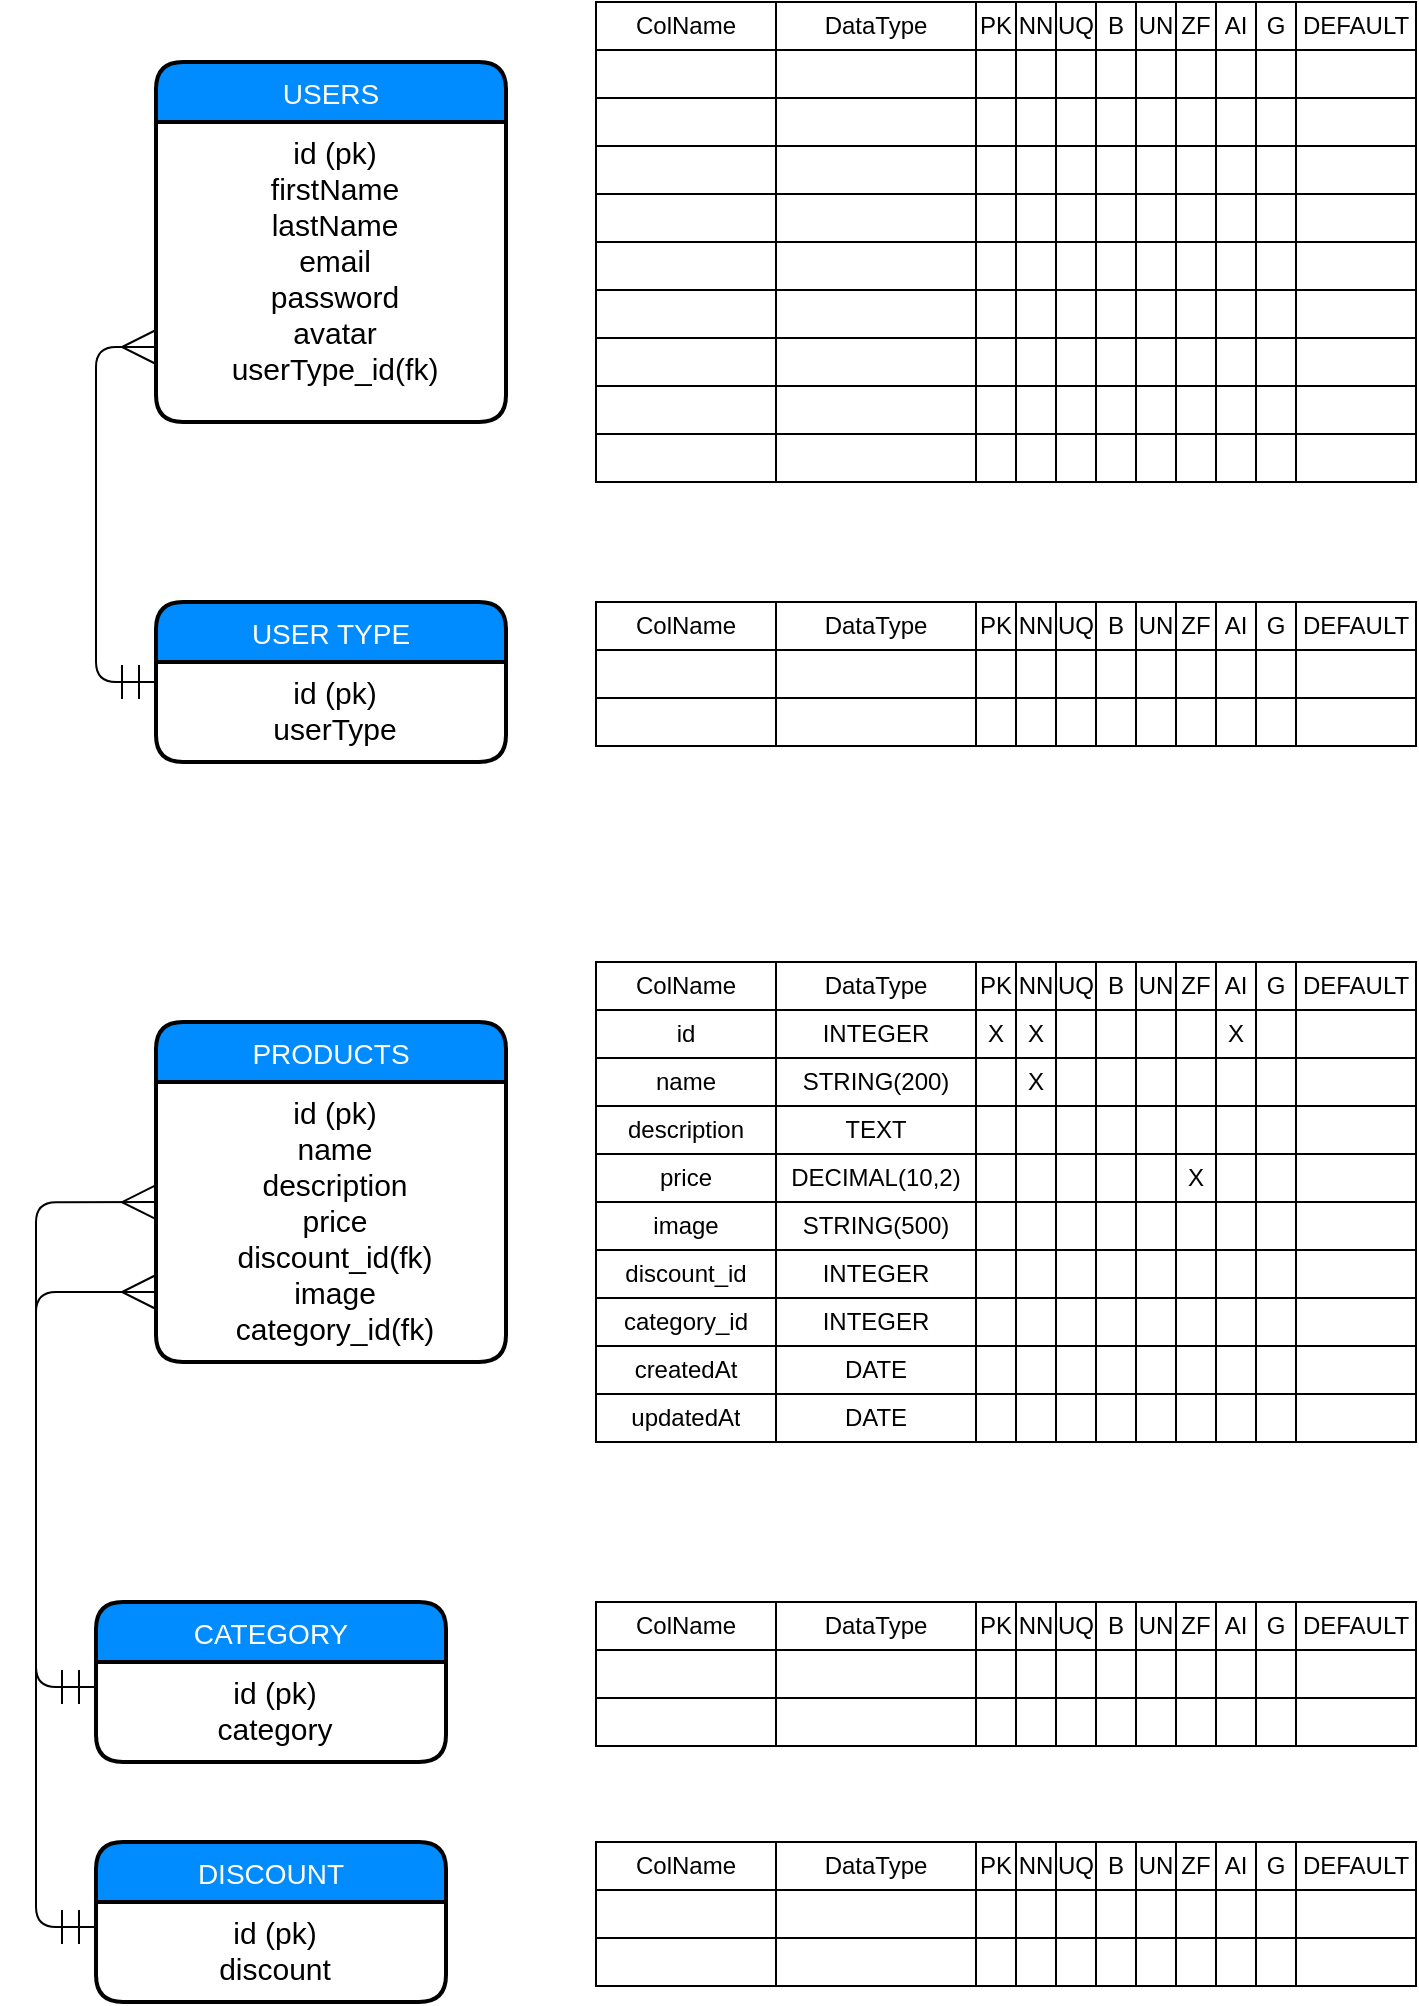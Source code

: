 <mxfile version="13.2.4" type="device"><diagram id="ekWYsmqaOG0nX-vSKfW_" name="Page-1"><mxGraphModel dx="1852" dy="-519" grid="1" gridSize="10" guides="1" tooltips="1" connect="1" arrows="1" fold="1" page="1" pageScale="1" pageWidth="850" pageHeight="1100" math="0" shadow="0"><root><mxCell id="0"/><mxCell id="1" parent="0"/><mxCell id="7HfSmaz2Y7w5j2DKE8Il-317" value="" style="shape=table;html=1;whiteSpace=wrap;startSize=0;container=1;collapsible=0;childLayout=tableLayout;" vertex="1" parent="1"><mxGeometry x="-520" y="2040" width="410" height="72" as="geometry"/></mxCell><mxCell id="7HfSmaz2Y7w5j2DKE8Il-318" value="" style="shape=partialRectangle;html=1;whiteSpace=wrap;collapsible=0;dropTarget=0;pointerEvents=0;fillColor=none;top=0;left=0;bottom=0;right=0;points=[[0,0.5],[1,0.5]];portConstraint=eastwest;" vertex="1" parent="7HfSmaz2Y7w5j2DKE8Il-317"><mxGeometry width="410" height="24" as="geometry"/></mxCell><mxCell id="7HfSmaz2Y7w5j2DKE8Il-319" value="ColName" style="shape=partialRectangle;html=1;whiteSpace=wrap;connectable=0;overflow=hidden;fillColor=none;top=0;left=0;bottom=0;right=0;" vertex="1" parent="7HfSmaz2Y7w5j2DKE8Il-318"><mxGeometry width="90" height="24" as="geometry"/></mxCell><mxCell id="7HfSmaz2Y7w5j2DKE8Il-320" value="DataType" style="shape=partialRectangle;html=1;whiteSpace=wrap;connectable=0;overflow=hidden;fillColor=none;top=0;left=0;bottom=0;right=0;" vertex="1" parent="7HfSmaz2Y7w5j2DKE8Il-318"><mxGeometry x="90" width="100" height="24" as="geometry"/></mxCell><mxCell id="7HfSmaz2Y7w5j2DKE8Il-321" value="PK" style="shape=partialRectangle;html=1;whiteSpace=wrap;connectable=0;overflow=hidden;fillColor=none;top=0;left=0;bottom=0;right=0;" vertex="1" parent="7HfSmaz2Y7w5j2DKE8Il-318"><mxGeometry x="190" width="20" height="24" as="geometry"/></mxCell><mxCell id="7HfSmaz2Y7w5j2DKE8Il-322" value="NN" style="shape=partialRectangle;html=1;whiteSpace=wrap;connectable=0;overflow=hidden;fillColor=none;top=0;left=0;bottom=0;right=0;" vertex="1" parent="7HfSmaz2Y7w5j2DKE8Il-318"><mxGeometry x="210" width="20" height="24" as="geometry"/></mxCell><mxCell id="7HfSmaz2Y7w5j2DKE8Il-323" value="UQ" style="shape=partialRectangle;html=1;whiteSpace=wrap;connectable=0;overflow=hidden;fillColor=none;top=0;left=0;bottom=0;right=0;" vertex="1" parent="7HfSmaz2Y7w5j2DKE8Il-318"><mxGeometry x="230" width="20" height="24" as="geometry"/></mxCell><mxCell id="7HfSmaz2Y7w5j2DKE8Il-324" value="B" style="shape=partialRectangle;html=1;whiteSpace=wrap;connectable=0;overflow=hidden;fillColor=none;top=0;left=0;bottom=0;right=0;" vertex="1" parent="7HfSmaz2Y7w5j2DKE8Il-318"><mxGeometry x="250" width="20" height="24" as="geometry"/></mxCell><mxCell id="7HfSmaz2Y7w5j2DKE8Il-325" value="UN" style="shape=partialRectangle;html=1;whiteSpace=wrap;connectable=0;overflow=hidden;fillColor=none;top=0;left=0;bottom=0;right=0;" vertex="1" parent="7HfSmaz2Y7w5j2DKE8Il-318"><mxGeometry x="270" width="20" height="24" as="geometry"/></mxCell><mxCell id="7HfSmaz2Y7w5j2DKE8Il-326" value="ZF" style="shape=partialRectangle;html=1;whiteSpace=wrap;connectable=0;overflow=hidden;fillColor=none;top=0;left=0;bottom=0;right=0;" vertex="1" parent="7HfSmaz2Y7w5j2DKE8Il-318"><mxGeometry x="290" width="20" height="24" as="geometry"/></mxCell><mxCell id="7HfSmaz2Y7w5j2DKE8Il-327" value="AI" style="shape=partialRectangle;html=1;whiteSpace=wrap;connectable=0;overflow=hidden;fillColor=none;top=0;left=0;bottom=0;right=0;" vertex="1" parent="7HfSmaz2Y7w5j2DKE8Il-318"><mxGeometry x="310" width="20" height="24" as="geometry"/></mxCell><mxCell id="7HfSmaz2Y7w5j2DKE8Il-328" value="G" style="shape=partialRectangle;html=1;whiteSpace=wrap;connectable=0;overflow=hidden;fillColor=none;top=0;left=0;bottom=0;right=0;" vertex="1" parent="7HfSmaz2Y7w5j2DKE8Il-318"><mxGeometry x="330" width="20" height="24" as="geometry"/></mxCell><mxCell id="7HfSmaz2Y7w5j2DKE8Il-329" value="DEFAULT" style="shape=partialRectangle;html=1;whiteSpace=wrap;connectable=0;overflow=hidden;fillColor=none;top=0;left=0;bottom=0;right=0;" vertex="1" parent="7HfSmaz2Y7w5j2DKE8Il-318"><mxGeometry x="350" width="60" height="24" as="geometry"/></mxCell><mxCell id="7HfSmaz2Y7w5j2DKE8Il-330" value="" style="shape=partialRectangle;html=1;whiteSpace=wrap;collapsible=0;dropTarget=0;pointerEvents=0;fillColor=none;top=0;left=0;bottom=0;right=0;points=[[0,0.5],[1,0.5]];portConstraint=eastwest;" vertex="1" parent="7HfSmaz2Y7w5j2DKE8Il-317"><mxGeometry y="24" width="410" height="24" as="geometry"/></mxCell><mxCell id="7HfSmaz2Y7w5j2DKE8Il-331" value="" style="shape=partialRectangle;html=1;whiteSpace=wrap;connectable=0;overflow=hidden;fillColor=none;top=0;left=0;bottom=0;right=0;" vertex="1" parent="7HfSmaz2Y7w5j2DKE8Il-330"><mxGeometry width="90" height="24" as="geometry"/></mxCell><mxCell id="7HfSmaz2Y7w5j2DKE8Il-332" value="" style="shape=partialRectangle;html=1;whiteSpace=wrap;connectable=0;overflow=hidden;fillColor=none;top=0;left=0;bottom=0;right=0;" vertex="1" parent="7HfSmaz2Y7w5j2DKE8Il-330"><mxGeometry x="90" width="100" height="24" as="geometry"/></mxCell><mxCell id="7HfSmaz2Y7w5j2DKE8Il-333" value="" style="shape=partialRectangle;html=1;whiteSpace=wrap;connectable=0;overflow=hidden;fillColor=none;top=0;left=0;bottom=0;right=0;" vertex="1" parent="7HfSmaz2Y7w5j2DKE8Il-330"><mxGeometry x="190" width="20" height="24" as="geometry"/></mxCell><mxCell id="7HfSmaz2Y7w5j2DKE8Il-334" value="" style="shape=partialRectangle;html=1;whiteSpace=wrap;connectable=0;overflow=hidden;fillColor=none;top=0;left=0;bottom=0;right=0;" vertex="1" parent="7HfSmaz2Y7w5j2DKE8Il-330"><mxGeometry x="210" width="20" height="24" as="geometry"/></mxCell><mxCell id="7HfSmaz2Y7w5j2DKE8Il-335" value="" style="shape=partialRectangle;html=1;whiteSpace=wrap;connectable=0;overflow=hidden;fillColor=none;top=0;left=0;bottom=0;right=0;" vertex="1" parent="7HfSmaz2Y7w5j2DKE8Il-330"><mxGeometry x="230" width="20" height="24" as="geometry"/></mxCell><mxCell id="7HfSmaz2Y7w5j2DKE8Il-336" value="" style="shape=partialRectangle;html=1;whiteSpace=wrap;connectable=0;overflow=hidden;fillColor=none;top=0;left=0;bottom=0;right=0;" vertex="1" parent="7HfSmaz2Y7w5j2DKE8Il-330"><mxGeometry x="250" width="20" height="24" as="geometry"/></mxCell><mxCell id="7HfSmaz2Y7w5j2DKE8Il-337" value="" style="shape=partialRectangle;html=1;whiteSpace=wrap;connectable=0;overflow=hidden;fillColor=none;top=0;left=0;bottom=0;right=0;" vertex="1" parent="7HfSmaz2Y7w5j2DKE8Il-330"><mxGeometry x="270" width="20" height="24" as="geometry"/></mxCell><mxCell id="7HfSmaz2Y7w5j2DKE8Il-338" value="" style="shape=partialRectangle;html=1;whiteSpace=wrap;connectable=0;overflow=hidden;fillColor=none;top=0;left=0;bottom=0;right=0;" vertex="1" parent="7HfSmaz2Y7w5j2DKE8Il-330"><mxGeometry x="290" width="20" height="24" as="geometry"/></mxCell><mxCell id="7HfSmaz2Y7w5j2DKE8Il-339" value="" style="shape=partialRectangle;html=1;whiteSpace=wrap;connectable=0;overflow=hidden;fillColor=none;top=0;left=0;bottom=0;right=0;" vertex="1" parent="7HfSmaz2Y7w5j2DKE8Il-330"><mxGeometry x="310" width="20" height="24" as="geometry"/></mxCell><mxCell id="7HfSmaz2Y7w5j2DKE8Il-340" value="" style="shape=partialRectangle;html=1;whiteSpace=wrap;connectable=0;overflow=hidden;fillColor=none;top=0;left=0;bottom=0;right=0;" vertex="1" parent="7HfSmaz2Y7w5j2DKE8Il-330"><mxGeometry x="330" width="20" height="24" as="geometry"/></mxCell><mxCell id="7HfSmaz2Y7w5j2DKE8Il-341" value="" style="shape=partialRectangle;html=1;whiteSpace=wrap;connectable=0;overflow=hidden;fillColor=none;top=0;left=0;bottom=0;right=0;" vertex="1" parent="7HfSmaz2Y7w5j2DKE8Il-330"><mxGeometry x="350" width="60" height="24" as="geometry"/></mxCell><mxCell id="7HfSmaz2Y7w5j2DKE8Il-342" value="" style="shape=partialRectangle;html=1;whiteSpace=wrap;collapsible=0;dropTarget=0;pointerEvents=0;fillColor=none;top=0;left=0;bottom=0;right=0;points=[[0,0.5],[1,0.5]];portConstraint=eastwest;" vertex="1" parent="7HfSmaz2Y7w5j2DKE8Il-317"><mxGeometry y="48" width="410" height="24" as="geometry"/></mxCell><mxCell id="7HfSmaz2Y7w5j2DKE8Il-343" value="" style="shape=partialRectangle;html=1;whiteSpace=wrap;connectable=0;overflow=hidden;fillColor=none;top=0;left=0;bottom=0;right=0;" vertex="1" parent="7HfSmaz2Y7w5j2DKE8Il-342"><mxGeometry width="90" height="24" as="geometry"/></mxCell><mxCell id="7HfSmaz2Y7w5j2DKE8Il-344" value="" style="shape=partialRectangle;html=1;whiteSpace=wrap;connectable=0;overflow=hidden;fillColor=none;top=0;left=0;bottom=0;right=0;" vertex="1" parent="7HfSmaz2Y7w5j2DKE8Il-342"><mxGeometry x="90" width="100" height="24" as="geometry"/></mxCell><mxCell id="7HfSmaz2Y7w5j2DKE8Il-345" value="" style="shape=partialRectangle;html=1;whiteSpace=wrap;connectable=0;overflow=hidden;fillColor=none;top=0;left=0;bottom=0;right=0;" vertex="1" parent="7HfSmaz2Y7w5j2DKE8Il-342"><mxGeometry x="190" width="20" height="24" as="geometry"/></mxCell><mxCell id="7HfSmaz2Y7w5j2DKE8Il-346" value="" style="shape=partialRectangle;html=1;whiteSpace=wrap;connectable=0;overflow=hidden;fillColor=none;top=0;left=0;bottom=0;right=0;" vertex="1" parent="7HfSmaz2Y7w5j2DKE8Il-342"><mxGeometry x="210" width="20" height="24" as="geometry"/></mxCell><mxCell id="7HfSmaz2Y7w5j2DKE8Il-347" value="" style="shape=partialRectangle;html=1;whiteSpace=wrap;connectable=0;overflow=hidden;fillColor=none;top=0;left=0;bottom=0;right=0;" vertex="1" parent="7HfSmaz2Y7w5j2DKE8Il-342"><mxGeometry x="230" width="20" height="24" as="geometry"/></mxCell><mxCell id="7HfSmaz2Y7w5j2DKE8Il-348" value="" style="shape=partialRectangle;html=1;whiteSpace=wrap;connectable=0;overflow=hidden;fillColor=none;top=0;left=0;bottom=0;right=0;" vertex="1" parent="7HfSmaz2Y7w5j2DKE8Il-342"><mxGeometry x="250" width="20" height="24" as="geometry"/></mxCell><mxCell id="7HfSmaz2Y7w5j2DKE8Il-349" value="" style="shape=partialRectangle;html=1;whiteSpace=wrap;connectable=0;overflow=hidden;fillColor=none;top=0;left=0;bottom=0;right=0;" vertex="1" parent="7HfSmaz2Y7w5j2DKE8Il-342"><mxGeometry x="270" width="20" height="24" as="geometry"/></mxCell><mxCell id="7HfSmaz2Y7w5j2DKE8Il-350" value="" style="shape=partialRectangle;html=1;whiteSpace=wrap;connectable=0;overflow=hidden;fillColor=none;top=0;left=0;bottom=0;right=0;" vertex="1" parent="7HfSmaz2Y7w5j2DKE8Il-342"><mxGeometry x="290" width="20" height="24" as="geometry"/></mxCell><mxCell id="7HfSmaz2Y7w5j2DKE8Il-351" value="" style="shape=partialRectangle;html=1;whiteSpace=wrap;connectable=0;overflow=hidden;fillColor=none;top=0;left=0;bottom=0;right=0;" vertex="1" parent="7HfSmaz2Y7w5j2DKE8Il-342"><mxGeometry x="310" width="20" height="24" as="geometry"/></mxCell><mxCell id="7HfSmaz2Y7w5j2DKE8Il-352" value="" style="shape=partialRectangle;html=1;whiteSpace=wrap;connectable=0;overflow=hidden;fillColor=none;top=0;left=0;bottom=0;right=0;" vertex="1" parent="7HfSmaz2Y7w5j2DKE8Il-342"><mxGeometry x="330" width="20" height="24" as="geometry"/></mxCell><mxCell id="7HfSmaz2Y7w5j2DKE8Il-353" value="" style="shape=partialRectangle;html=1;whiteSpace=wrap;connectable=0;overflow=hidden;fillColor=none;top=0;left=0;bottom=0;right=0;" vertex="1" parent="7HfSmaz2Y7w5j2DKE8Il-342"><mxGeometry x="350" width="60" height="24" as="geometry"/></mxCell><mxCell id="7HfSmaz2Y7w5j2DKE8Il-280" value="" style="shape=table;html=1;whiteSpace=wrap;startSize=0;container=1;collapsible=0;childLayout=tableLayout;" vertex="1" parent="1"><mxGeometry x="-520" y="1920" width="410" height="72" as="geometry"/></mxCell><mxCell id="7HfSmaz2Y7w5j2DKE8Il-281" value="" style="shape=partialRectangle;html=1;whiteSpace=wrap;collapsible=0;dropTarget=0;pointerEvents=0;fillColor=none;top=0;left=0;bottom=0;right=0;points=[[0,0.5],[1,0.5]];portConstraint=eastwest;" vertex="1" parent="7HfSmaz2Y7w5j2DKE8Il-280"><mxGeometry width="410" height="24" as="geometry"/></mxCell><mxCell id="7HfSmaz2Y7w5j2DKE8Il-282" value="ColName" style="shape=partialRectangle;html=1;whiteSpace=wrap;connectable=0;overflow=hidden;fillColor=none;top=0;left=0;bottom=0;right=0;" vertex="1" parent="7HfSmaz2Y7w5j2DKE8Il-281"><mxGeometry width="90" height="24" as="geometry"/></mxCell><mxCell id="7HfSmaz2Y7w5j2DKE8Il-283" value="DataType" style="shape=partialRectangle;html=1;whiteSpace=wrap;connectable=0;overflow=hidden;fillColor=none;top=0;left=0;bottom=0;right=0;" vertex="1" parent="7HfSmaz2Y7w5j2DKE8Il-281"><mxGeometry x="90" width="100" height="24" as="geometry"/></mxCell><mxCell id="7HfSmaz2Y7w5j2DKE8Il-284" value="PK" style="shape=partialRectangle;html=1;whiteSpace=wrap;connectable=0;overflow=hidden;fillColor=none;top=0;left=0;bottom=0;right=0;" vertex="1" parent="7HfSmaz2Y7w5j2DKE8Il-281"><mxGeometry x="190" width="20" height="24" as="geometry"/></mxCell><mxCell id="7HfSmaz2Y7w5j2DKE8Il-285" value="NN" style="shape=partialRectangle;html=1;whiteSpace=wrap;connectable=0;overflow=hidden;fillColor=none;top=0;left=0;bottom=0;right=0;" vertex="1" parent="7HfSmaz2Y7w5j2DKE8Il-281"><mxGeometry x="210" width="20" height="24" as="geometry"/></mxCell><mxCell id="7HfSmaz2Y7w5j2DKE8Il-286" value="UQ" style="shape=partialRectangle;html=1;whiteSpace=wrap;connectable=0;overflow=hidden;fillColor=none;top=0;left=0;bottom=0;right=0;" vertex="1" parent="7HfSmaz2Y7w5j2DKE8Il-281"><mxGeometry x="230" width="20" height="24" as="geometry"/></mxCell><mxCell id="7HfSmaz2Y7w5j2DKE8Il-287" value="B" style="shape=partialRectangle;html=1;whiteSpace=wrap;connectable=0;overflow=hidden;fillColor=none;top=0;left=0;bottom=0;right=0;" vertex="1" parent="7HfSmaz2Y7w5j2DKE8Il-281"><mxGeometry x="250" width="20" height="24" as="geometry"/></mxCell><mxCell id="7HfSmaz2Y7w5j2DKE8Il-288" value="UN" style="shape=partialRectangle;html=1;whiteSpace=wrap;connectable=0;overflow=hidden;fillColor=none;top=0;left=0;bottom=0;right=0;" vertex="1" parent="7HfSmaz2Y7w5j2DKE8Il-281"><mxGeometry x="270" width="20" height="24" as="geometry"/></mxCell><mxCell id="7HfSmaz2Y7w5j2DKE8Il-289" value="ZF" style="shape=partialRectangle;html=1;whiteSpace=wrap;connectable=0;overflow=hidden;fillColor=none;top=0;left=0;bottom=0;right=0;" vertex="1" parent="7HfSmaz2Y7w5j2DKE8Il-281"><mxGeometry x="290" width="20" height="24" as="geometry"/></mxCell><mxCell id="7HfSmaz2Y7w5j2DKE8Il-290" value="AI" style="shape=partialRectangle;html=1;whiteSpace=wrap;connectable=0;overflow=hidden;fillColor=none;top=0;left=0;bottom=0;right=0;" vertex="1" parent="7HfSmaz2Y7w5j2DKE8Il-281"><mxGeometry x="310" width="20" height="24" as="geometry"/></mxCell><mxCell id="7HfSmaz2Y7w5j2DKE8Il-291" value="G" style="shape=partialRectangle;html=1;whiteSpace=wrap;connectable=0;overflow=hidden;fillColor=none;top=0;left=0;bottom=0;right=0;" vertex="1" parent="7HfSmaz2Y7w5j2DKE8Il-281"><mxGeometry x="330" width="20" height="24" as="geometry"/></mxCell><mxCell id="7HfSmaz2Y7w5j2DKE8Il-292" value="DEFAULT" style="shape=partialRectangle;html=1;whiteSpace=wrap;connectable=0;overflow=hidden;fillColor=none;top=0;left=0;bottom=0;right=0;" vertex="1" parent="7HfSmaz2Y7w5j2DKE8Il-281"><mxGeometry x="350" width="60" height="24" as="geometry"/></mxCell><mxCell id="7HfSmaz2Y7w5j2DKE8Il-293" value="" style="shape=partialRectangle;html=1;whiteSpace=wrap;collapsible=0;dropTarget=0;pointerEvents=0;fillColor=none;top=0;left=0;bottom=0;right=0;points=[[0,0.5],[1,0.5]];portConstraint=eastwest;" vertex="1" parent="7HfSmaz2Y7w5j2DKE8Il-280"><mxGeometry y="24" width="410" height="24" as="geometry"/></mxCell><mxCell id="7HfSmaz2Y7w5j2DKE8Il-294" value="" style="shape=partialRectangle;html=1;whiteSpace=wrap;connectable=0;overflow=hidden;fillColor=none;top=0;left=0;bottom=0;right=0;" vertex="1" parent="7HfSmaz2Y7w5j2DKE8Il-293"><mxGeometry width="90" height="24" as="geometry"/></mxCell><mxCell id="7HfSmaz2Y7w5j2DKE8Il-295" value="" style="shape=partialRectangle;html=1;whiteSpace=wrap;connectable=0;overflow=hidden;fillColor=none;top=0;left=0;bottom=0;right=0;" vertex="1" parent="7HfSmaz2Y7w5j2DKE8Il-293"><mxGeometry x="90" width="100" height="24" as="geometry"/></mxCell><mxCell id="7HfSmaz2Y7w5j2DKE8Il-296" value="" style="shape=partialRectangle;html=1;whiteSpace=wrap;connectable=0;overflow=hidden;fillColor=none;top=0;left=0;bottom=0;right=0;" vertex="1" parent="7HfSmaz2Y7w5j2DKE8Il-293"><mxGeometry x="190" width="20" height="24" as="geometry"/></mxCell><mxCell id="7HfSmaz2Y7w5j2DKE8Il-297" value="" style="shape=partialRectangle;html=1;whiteSpace=wrap;connectable=0;overflow=hidden;fillColor=none;top=0;left=0;bottom=0;right=0;" vertex="1" parent="7HfSmaz2Y7w5j2DKE8Il-293"><mxGeometry x="210" width="20" height="24" as="geometry"/></mxCell><mxCell id="7HfSmaz2Y7w5j2DKE8Il-298" value="" style="shape=partialRectangle;html=1;whiteSpace=wrap;connectable=0;overflow=hidden;fillColor=none;top=0;left=0;bottom=0;right=0;" vertex="1" parent="7HfSmaz2Y7w5j2DKE8Il-293"><mxGeometry x="230" width="20" height="24" as="geometry"/></mxCell><mxCell id="7HfSmaz2Y7w5j2DKE8Il-299" value="" style="shape=partialRectangle;html=1;whiteSpace=wrap;connectable=0;overflow=hidden;fillColor=none;top=0;left=0;bottom=0;right=0;" vertex="1" parent="7HfSmaz2Y7w5j2DKE8Il-293"><mxGeometry x="250" width="20" height="24" as="geometry"/></mxCell><mxCell id="7HfSmaz2Y7w5j2DKE8Il-300" value="" style="shape=partialRectangle;html=1;whiteSpace=wrap;connectable=0;overflow=hidden;fillColor=none;top=0;left=0;bottom=0;right=0;" vertex="1" parent="7HfSmaz2Y7w5j2DKE8Il-293"><mxGeometry x="270" width="20" height="24" as="geometry"/></mxCell><mxCell id="7HfSmaz2Y7w5j2DKE8Il-301" value="" style="shape=partialRectangle;html=1;whiteSpace=wrap;connectable=0;overflow=hidden;fillColor=none;top=0;left=0;bottom=0;right=0;" vertex="1" parent="7HfSmaz2Y7w5j2DKE8Il-293"><mxGeometry x="290" width="20" height="24" as="geometry"/></mxCell><mxCell id="7HfSmaz2Y7w5j2DKE8Il-302" value="" style="shape=partialRectangle;html=1;whiteSpace=wrap;connectable=0;overflow=hidden;fillColor=none;top=0;left=0;bottom=0;right=0;" vertex="1" parent="7HfSmaz2Y7w5j2DKE8Il-293"><mxGeometry x="310" width="20" height="24" as="geometry"/></mxCell><mxCell id="7HfSmaz2Y7w5j2DKE8Il-303" value="" style="shape=partialRectangle;html=1;whiteSpace=wrap;connectable=0;overflow=hidden;fillColor=none;top=0;left=0;bottom=0;right=0;" vertex="1" parent="7HfSmaz2Y7w5j2DKE8Il-293"><mxGeometry x="330" width="20" height="24" as="geometry"/></mxCell><mxCell id="7HfSmaz2Y7w5j2DKE8Il-304" value="" style="shape=partialRectangle;html=1;whiteSpace=wrap;connectable=0;overflow=hidden;fillColor=none;top=0;left=0;bottom=0;right=0;" vertex="1" parent="7HfSmaz2Y7w5j2DKE8Il-293"><mxGeometry x="350" width="60" height="24" as="geometry"/></mxCell><mxCell id="7HfSmaz2Y7w5j2DKE8Il-305" value="" style="shape=partialRectangle;html=1;whiteSpace=wrap;collapsible=0;dropTarget=0;pointerEvents=0;fillColor=none;top=0;left=0;bottom=0;right=0;points=[[0,0.5],[1,0.5]];portConstraint=eastwest;" vertex="1" parent="7HfSmaz2Y7w5j2DKE8Il-280"><mxGeometry y="48" width="410" height="24" as="geometry"/></mxCell><mxCell id="7HfSmaz2Y7w5j2DKE8Il-306" value="" style="shape=partialRectangle;html=1;whiteSpace=wrap;connectable=0;overflow=hidden;fillColor=none;top=0;left=0;bottom=0;right=0;" vertex="1" parent="7HfSmaz2Y7w5j2DKE8Il-305"><mxGeometry width="90" height="24" as="geometry"/></mxCell><mxCell id="7HfSmaz2Y7w5j2DKE8Il-307" value="" style="shape=partialRectangle;html=1;whiteSpace=wrap;connectable=0;overflow=hidden;fillColor=none;top=0;left=0;bottom=0;right=0;" vertex="1" parent="7HfSmaz2Y7w5j2DKE8Il-305"><mxGeometry x="90" width="100" height="24" as="geometry"/></mxCell><mxCell id="7HfSmaz2Y7w5j2DKE8Il-308" value="" style="shape=partialRectangle;html=1;whiteSpace=wrap;connectable=0;overflow=hidden;fillColor=none;top=0;left=0;bottom=0;right=0;" vertex="1" parent="7HfSmaz2Y7w5j2DKE8Il-305"><mxGeometry x="190" width="20" height="24" as="geometry"/></mxCell><mxCell id="7HfSmaz2Y7w5j2DKE8Il-309" value="" style="shape=partialRectangle;html=1;whiteSpace=wrap;connectable=0;overflow=hidden;fillColor=none;top=0;left=0;bottom=0;right=0;" vertex="1" parent="7HfSmaz2Y7w5j2DKE8Il-305"><mxGeometry x="210" width="20" height="24" as="geometry"/></mxCell><mxCell id="7HfSmaz2Y7w5j2DKE8Il-310" value="" style="shape=partialRectangle;html=1;whiteSpace=wrap;connectable=0;overflow=hidden;fillColor=none;top=0;left=0;bottom=0;right=0;" vertex="1" parent="7HfSmaz2Y7w5j2DKE8Il-305"><mxGeometry x="230" width="20" height="24" as="geometry"/></mxCell><mxCell id="7HfSmaz2Y7w5j2DKE8Il-311" value="" style="shape=partialRectangle;html=1;whiteSpace=wrap;connectable=0;overflow=hidden;fillColor=none;top=0;left=0;bottom=0;right=0;" vertex="1" parent="7HfSmaz2Y7w5j2DKE8Il-305"><mxGeometry x="250" width="20" height="24" as="geometry"/></mxCell><mxCell id="7HfSmaz2Y7w5j2DKE8Il-312" value="" style="shape=partialRectangle;html=1;whiteSpace=wrap;connectable=0;overflow=hidden;fillColor=none;top=0;left=0;bottom=0;right=0;" vertex="1" parent="7HfSmaz2Y7w5j2DKE8Il-305"><mxGeometry x="270" width="20" height="24" as="geometry"/></mxCell><mxCell id="7HfSmaz2Y7w5j2DKE8Il-313" value="" style="shape=partialRectangle;html=1;whiteSpace=wrap;connectable=0;overflow=hidden;fillColor=none;top=0;left=0;bottom=0;right=0;" vertex="1" parent="7HfSmaz2Y7w5j2DKE8Il-305"><mxGeometry x="290" width="20" height="24" as="geometry"/></mxCell><mxCell id="7HfSmaz2Y7w5j2DKE8Il-314" value="" style="shape=partialRectangle;html=1;whiteSpace=wrap;connectable=0;overflow=hidden;fillColor=none;top=0;left=0;bottom=0;right=0;" vertex="1" parent="7HfSmaz2Y7w5j2DKE8Il-305"><mxGeometry x="310" width="20" height="24" as="geometry"/></mxCell><mxCell id="7HfSmaz2Y7w5j2DKE8Il-315" value="" style="shape=partialRectangle;html=1;whiteSpace=wrap;connectable=0;overflow=hidden;fillColor=none;top=0;left=0;bottom=0;right=0;" vertex="1" parent="7HfSmaz2Y7w5j2DKE8Il-305"><mxGeometry x="330" width="20" height="24" as="geometry"/></mxCell><mxCell id="7HfSmaz2Y7w5j2DKE8Il-316" value="" style="shape=partialRectangle;html=1;whiteSpace=wrap;connectable=0;overflow=hidden;fillColor=none;top=0;left=0;bottom=0;right=0;" vertex="1" parent="7HfSmaz2Y7w5j2DKE8Il-305"><mxGeometry x="350" width="60" height="24" as="geometry"/></mxCell><mxCell id="7HfSmaz2Y7w5j2DKE8Il-159" value="" style="shape=table;html=1;whiteSpace=wrap;startSize=0;container=1;collapsible=0;childLayout=tableLayout;" vertex="1" parent="1"><mxGeometry x="-520" y="1420" width="410" height="72" as="geometry"/></mxCell><mxCell id="7HfSmaz2Y7w5j2DKE8Il-160" value="" style="shape=partialRectangle;html=1;whiteSpace=wrap;collapsible=0;dropTarget=0;pointerEvents=0;fillColor=none;top=0;left=0;bottom=0;right=0;points=[[0,0.5],[1,0.5]];portConstraint=eastwest;" vertex="1" parent="7HfSmaz2Y7w5j2DKE8Il-159"><mxGeometry width="410" height="24" as="geometry"/></mxCell><mxCell id="7HfSmaz2Y7w5j2DKE8Il-161" value="ColName" style="shape=partialRectangle;html=1;whiteSpace=wrap;connectable=0;overflow=hidden;fillColor=none;top=0;left=0;bottom=0;right=0;" vertex="1" parent="7HfSmaz2Y7w5j2DKE8Il-160"><mxGeometry width="90" height="24" as="geometry"/></mxCell><mxCell id="7HfSmaz2Y7w5j2DKE8Il-162" value="DataType" style="shape=partialRectangle;html=1;whiteSpace=wrap;connectable=0;overflow=hidden;fillColor=none;top=0;left=0;bottom=0;right=0;" vertex="1" parent="7HfSmaz2Y7w5j2DKE8Il-160"><mxGeometry x="90" width="100" height="24" as="geometry"/></mxCell><mxCell id="7HfSmaz2Y7w5j2DKE8Il-163" value="PK" style="shape=partialRectangle;html=1;whiteSpace=wrap;connectable=0;overflow=hidden;fillColor=none;top=0;left=0;bottom=0;right=0;" vertex="1" parent="7HfSmaz2Y7w5j2DKE8Il-160"><mxGeometry x="190" width="20" height="24" as="geometry"/></mxCell><mxCell id="7HfSmaz2Y7w5j2DKE8Il-164" value="NN" style="shape=partialRectangle;html=1;whiteSpace=wrap;connectable=0;overflow=hidden;fillColor=none;top=0;left=0;bottom=0;right=0;" vertex="1" parent="7HfSmaz2Y7w5j2DKE8Il-160"><mxGeometry x="210" width="20" height="24" as="geometry"/></mxCell><mxCell id="7HfSmaz2Y7w5j2DKE8Il-165" value="UQ" style="shape=partialRectangle;html=1;whiteSpace=wrap;connectable=0;overflow=hidden;fillColor=none;top=0;left=0;bottom=0;right=0;" vertex="1" parent="7HfSmaz2Y7w5j2DKE8Il-160"><mxGeometry x="230" width="20" height="24" as="geometry"/></mxCell><mxCell id="7HfSmaz2Y7w5j2DKE8Il-166" value="B" style="shape=partialRectangle;html=1;whiteSpace=wrap;connectable=0;overflow=hidden;fillColor=none;top=0;left=0;bottom=0;right=0;" vertex="1" parent="7HfSmaz2Y7w5j2DKE8Il-160"><mxGeometry x="250" width="20" height="24" as="geometry"/></mxCell><mxCell id="7HfSmaz2Y7w5j2DKE8Il-167" value="UN" style="shape=partialRectangle;html=1;whiteSpace=wrap;connectable=0;overflow=hidden;fillColor=none;top=0;left=0;bottom=0;right=0;" vertex="1" parent="7HfSmaz2Y7w5j2DKE8Il-160"><mxGeometry x="270" width="20" height="24" as="geometry"/></mxCell><mxCell id="7HfSmaz2Y7w5j2DKE8Il-168" value="ZF" style="shape=partialRectangle;html=1;whiteSpace=wrap;connectable=0;overflow=hidden;fillColor=none;top=0;left=0;bottom=0;right=0;" vertex="1" parent="7HfSmaz2Y7w5j2DKE8Il-160"><mxGeometry x="290" width="20" height="24" as="geometry"/></mxCell><mxCell id="7HfSmaz2Y7w5j2DKE8Il-169" value="AI" style="shape=partialRectangle;html=1;whiteSpace=wrap;connectable=0;overflow=hidden;fillColor=none;top=0;left=0;bottom=0;right=0;" vertex="1" parent="7HfSmaz2Y7w5j2DKE8Il-160"><mxGeometry x="310" width="20" height="24" as="geometry"/></mxCell><mxCell id="7HfSmaz2Y7w5j2DKE8Il-170" value="G" style="shape=partialRectangle;html=1;whiteSpace=wrap;connectable=0;overflow=hidden;fillColor=none;top=0;left=0;bottom=0;right=0;" vertex="1" parent="7HfSmaz2Y7w5j2DKE8Il-160"><mxGeometry x="330" width="20" height="24" as="geometry"/></mxCell><mxCell id="7HfSmaz2Y7w5j2DKE8Il-171" value="DEFAULT" style="shape=partialRectangle;html=1;whiteSpace=wrap;connectable=0;overflow=hidden;fillColor=none;top=0;left=0;bottom=0;right=0;" vertex="1" parent="7HfSmaz2Y7w5j2DKE8Il-160"><mxGeometry x="350" width="60" height="24" as="geometry"/></mxCell><mxCell id="7HfSmaz2Y7w5j2DKE8Il-172" value="" style="shape=partialRectangle;html=1;whiteSpace=wrap;collapsible=0;dropTarget=0;pointerEvents=0;fillColor=none;top=0;left=0;bottom=0;right=0;points=[[0,0.5],[1,0.5]];portConstraint=eastwest;" vertex="1" parent="7HfSmaz2Y7w5j2DKE8Il-159"><mxGeometry y="24" width="410" height="24" as="geometry"/></mxCell><mxCell id="7HfSmaz2Y7w5j2DKE8Il-173" value="" style="shape=partialRectangle;html=1;whiteSpace=wrap;connectable=0;overflow=hidden;fillColor=none;top=0;left=0;bottom=0;right=0;" vertex="1" parent="7HfSmaz2Y7w5j2DKE8Il-172"><mxGeometry width="90" height="24" as="geometry"/></mxCell><mxCell id="7HfSmaz2Y7w5j2DKE8Il-174" value="" style="shape=partialRectangle;html=1;whiteSpace=wrap;connectable=0;overflow=hidden;fillColor=none;top=0;left=0;bottom=0;right=0;" vertex="1" parent="7HfSmaz2Y7w5j2DKE8Il-172"><mxGeometry x="90" width="100" height="24" as="geometry"/></mxCell><mxCell id="7HfSmaz2Y7w5j2DKE8Il-175" value="" style="shape=partialRectangle;html=1;whiteSpace=wrap;connectable=0;overflow=hidden;fillColor=none;top=0;left=0;bottom=0;right=0;" vertex="1" parent="7HfSmaz2Y7w5j2DKE8Il-172"><mxGeometry x="190" width="20" height="24" as="geometry"/></mxCell><mxCell id="7HfSmaz2Y7w5j2DKE8Il-176" value="" style="shape=partialRectangle;html=1;whiteSpace=wrap;connectable=0;overflow=hidden;fillColor=none;top=0;left=0;bottom=0;right=0;" vertex="1" parent="7HfSmaz2Y7w5j2DKE8Il-172"><mxGeometry x="210" width="20" height="24" as="geometry"/></mxCell><mxCell id="7HfSmaz2Y7w5j2DKE8Il-177" value="" style="shape=partialRectangle;html=1;whiteSpace=wrap;connectable=0;overflow=hidden;fillColor=none;top=0;left=0;bottom=0;right=0;" vertex="1" parent="7HfSmaz2Y7w5j2DKE8Il-172"><mxGeometry x="230" width="20" height="24" as="geometry"/></mxCell><mxCell id="7HfSmaz2Y7w5j2DKE8Il-178" value="" style="shape=partialRectangle;html=1;whiteSpace=wrap;connectable=0;overflow=hidden;fillColor=none;top=0;left=0;bottom=0;right=0;" vertex="1" parent="7HfSmaz2Y7w5j2DKE8Il-172"><mxGeometry x="250" width="20" height="24" as="geometry"/></mxCell><mxCell id="7HfSmaz2Y7w5j2DKE8Il-179" value="" style="shape=partialRectangle;html=1;whiteSpace=wrap;connectable=0;overflow=hidden;fillColor=none;top=0;left=0;bottom=0;right=0;" vertex="1" parent="7HfSmaz2Y7w5j2DKE8Il-172"><mxGeometry x="270" width="20" height="24" as="geometry"/></mxCell><mxCell id="7HfSmaz2Y7w5j2DKE8Il-180" value="" style="shape=partialRectangle;html=1;whiteSpace=wrap;connectable=0;overflow=hidden;fillColor=none;top=0;left=0;bottom=0;right=0;" vertex="1" parent="7HfSmaz2Y7w5j2DKE8Il-172"><mxGeometry x="290" width="20" height="24" as="geometry"/></mxCell><mxCell id="7HfSmaz2Y7w5j2DKE8Il-181" value="" style="shape=partialRectangle;html=1;whiteSpace=wrap;connectable=0;overflow=hidden;fillColor=none;top=0;left=0;bottom=0;right=0;" vertex="1" parent="7HfSmaz2Y7w5j2DKE8Il-172"><mxGeometry x="310" width="20" height="24" as="geometry"/></mxCell><mxCell id="7HfSmaz2Y7w5j2DKE8Il-182" value="" style="shape=partialRectangle;html=1;whiteSpace=wrap;connectable=0;overflow=hidden;fillColor=none;top=0;left=0;bottom=0;right=0;" vertex="1" parent="7HfSmaz2Y7w5j2DKE8Il-172"><mxGeometry x="330" width="20" height="24" as="geometry"/></mxCell><mxCell id="7HfSmaz2Y7w5j2DKE8Il-183" value="" style="shape=partialRectangle;html=1;whiteSpace=wrap;connectable=0;overflow=hidden;fillColor=none;top=0;left=0;bottom=0;right=0;" vertex="1" parent="7HfSmaz2Y7w5j2DKE8Il-172"><mxGeometry x="350" width="60" height="24" as="geometry"/></mxCell><mxCell id="7HfSmaz2Y7w5j2DKE8Il-268" value="" style="shape=partialRectangle;html=1;whiteSpace=wrap;collapsible=0;dropTarget=0;pointerEvents=0;fillColor=none;top=0;left=0;bottom=0;right=0;points=[[0,0.5],[1,0.5]];portConstraint=eastwest;" vertex="1" parent="7HfSmaz2Y7w5j2DKE8Il-159"><mxGeometry y="48" width="410" height="24" as="geometry"/></mxCell><mxCell id="7HfSmaz2Y7w5j2DKE8Il-269" value="" style="shape=partialRectangle;html=1;whiteSpace=wrap;connectable=0;overflow=hidden;fillColor=none;top=0;left=0;bottom=0;right=0;" vertex="1" parent="7HfSmaz2Y7w5j2DKE8Il-268"><mxGeometry width="90" height="24" as="geometry"/></mxCell><mxCell id="7HfSmaz2Y7w5j2DKE8Il-270" value="" style="shape=partialRectangle;html=1;whiteSpace=wrap;connectable=0;overflow=hidden;fillColor=none;top=0;left=0;bottom=0;right=0;" vertex="1" parent="7HfSmaz2Y7w5j2DKE8Il-268"><mxGeometry x="90" width="100" height="24" as="geometry"/></mxCell><mxCell id="7HfSmaz2Y7w5j2DKE8Il-271" value="" style="shape=partialRectangle;html=1;whiteSpace=wrap;connectable=0;overflow=hidden;fillColor=none;top=0;left=0;bottom=0;right=0;" vertex="1" parent="7HfSmaz2Y7w5j2DKE8Il-268"><mxGeometry x="190" width="20" height="24" as="geometry"/></mxCell><mxCell id="7HfSmaz2Y7w5j2DKE8Il-272" value="" style="shape=partialRectangle;html=1;whiteSpace=wrap;connectable=0;overflow=hidden;fillColor=none;top=0;left=0;bottom=0;right=0;" vertex="1" parent="7HfSmaz2Y7w5j2DKE8Il-268"><mxGeometry x="210" width="20" height="24" as="geometry"/></mxCell><mxCell id="7HfSmaz2Y7w5j2DKE8Il-273" value="" style="shape=partialRectangle;html=1;whiteSpace=wrap;connectable=0;overflow=hidden;fillColor=none;top=0;left=0;bottom=0;right=0;" vertex="1" parent="7HfSmaz2Y7w5j2DKE8Il-268"><mxGeometry x="230" width="20" height="24" as="geometry"/></mxCell><mxCell id="7HfSmaz2Y7w5j2DKE8Il-274" value="" style="shape=partialRectangle;html=1;whiteSpace=wrap;connectable=0;overflow=hidden;fillColor=none;top=0;left=0;bottom=0;right=0;" vertex="1" parent="7HfSmaz2Y7w5j2DKE8Il-268"><mxGeometry x="250" width="20" height="24" as="geometry"/></mxCell><mxCell id="7HfSmaz2Y7w5j2DKE8Il-275" value="" style="shape=partialRectangle;html=1;whiteSpace=wrap;connectable=0;overflow=hidden;fillColor=none;top=0;left=0;bottom=0;right=0;" vertex="1" parent="7HfSmaz2Y7w5j2DKE8Il-268"><mxGeometry x="270" width="20" height="24" as="geometry"/></mxCell><mxCell id="7HfSmaz2Y7w5j2DKE8Il-276" value="" style="shape=partialRectangle;html=1;whiteSpace=wrap;connectable=0;overflow=hidden;fillColor=none;top=0;left=0;bottom=0;right=0;" vertex="1" parent="7HfSmaz2Y7w5j2DKE8Il-268"><mxGeometry x="290" width="20" height="24" as="geometry"/></mxCell><mxCell id="7HfSmaz2Y7w5j2DKE8Il-277" value="" style="shape=partialRectangle;html=1;whiteSpace=wrap;connectable=0;overflow=hidden;fillColor=none;top=0;left=0;bottom=0;right=0;" vertex="1" parent="7HfSmaz2Y7w5j2DKE8Il-268"><mxGeometry x="310" width="20" height="24" as="geometry"/></mxCell><mxCell id="7HfSmaz2Y7w5j2DKE8Il-278" value="" style="shape=partialRectangle;html=1;whiteSpace=wrap;connectable=0;overflow=hidden;fillColor=none;top=0;left=0;bottom=0;right=0;" vertex="1" parent="7HfSmaz2Y7w5j2DKE8Il-268"><mxGeometry x="330" width="20" height="24" as="geometry"/></mxCell><mxCell id="7HfSmaz2Y7w5j2DKE8Il-279" value="" style="shape=partialRectangle;html=1;whiteSpace=wrap;connectable=0;overflow=hidden;fillColor=none;top=0;left=0;bottom=0;right=0;" vertex="1" parent="7HfSmaz2Y7w5j2DKE8Il-268"><mxGeometry x="350" width="60" height="24" as="geometry"/></mxCell><mxCell id="7HfSmaz2Y7w5j2DKE8Il-38" value="" style="shape=table;html=1;whiteSpace=wrap;startSize=0;container=1;collapsible=0;childLayout=tableLayout;" vertex="1" parent="1"><mxGeometry x="-520" y="1120" width="410" height="240" as="geometry"/></mxCell><mxCell id="7HfSmaz2Y7w5j2DKE8Il-39" value="" style="shape=partialRectangle;html=1;whiteSpace=wrap;collapsible=0;dropTarget=0;pointerEvents=0;fillColor=none;top=0;left=0;bottom=0;right=0;points=[[0,0.5],[1,0.5]];portConstraint=eastwest;" vertex="1" parent="7HfSmaz2Y7w5j2DKE8Il-38"><mxGeometry width="410" height="24" as="geometry"/></mxCell><mxCell id="7HfSmaz2Y7w5j2DKE8Il-40" value="ColName" style="shape=partialRectangle;html=1;whiteSpace=wrap;connectable=0;overflow=hidden;fillColor=none;top=0;left=0;bottom=0;right=0;" vertex="1" parent="7HfSmaz2Y7w5j2DKE8Il-39"><mxGeometry width="90" height="24" as="geometry"/></mxCell><mxCell id="7HfSmaz2Y7w5j2DKE8Il-41" value="DataType" style="shape=partialRectangle;html=1;whiteSpace=wrap;connectable=0;overflow=hidden;fillColor=none;top=0;left=0;bottom=0;right=0;" vertex="1" parent="7HfSmaz2Y7w5j2DKE8Il-39"><mxGeometry x="90" width="100" height="24" as="geometry"/></mxCell><mxCell id="7HfSmaz2Y7w5j2DKE8Il-42" value="PK" style="shape=partialRectangle;html=1;whiteSpace=wrap;connectable=0;overflow=hidden;fillColor=none;top=0;left=0;bottom=0;right=0;" vertex="1" parent="7HfSmaz2Y7w5j2DKE8Il-39"><mxGeometry x="190" width="20" height="24" as="geometry"/></mxCell><mxCell id="7HfSmaz2Y7w5j2DKE8Il-43" value="NN" style="shape=partialRectangle;html=1;whiteSpace=wrap;connectable=0;overflow=hidden;fillColor=none;top=0;left=0;bottom=0;right=0;" vertex="1" parent="7HfSmaz2Y7w5j2DKE8Il-39"><mxGeometry x="210" width="20" height="24" as="geometry"/></mxCell><mxCell id="7HfSmaz2Y7w5j2DKE8Il-44" value="UQ" style="shape=partialRectangle;html=1;whiteSpace=wrap;connectable=0;overflow=hidden;fillColor=none;top=0;left=0;bottom=0;right=0;" vertex="1" parent="7HfSmaz2Y7w5j2DKE8Il-39"><mxGeometry x="230" width="20" height="24" as="geometry"/></mxCell><mxCell id="7HfSmaz2Y7w5j2DKE8Il-45" value="B" style="shape=partialRectangle;html=1;whiteSpace=wrap;connectable=0;overflow=hidden;fillColor=none;top=0;left=0;bottom=0;right=0;" vertex="1" parent="7HfSmaz2Y7w5j2DKE8Il-39"><mxGeometry x="250" width="20" height="24" as="geometry"/></mxCell><mxCell id="7HfSmaz2Y7w5j2DKE8Il-46" value="UN" style="shape=partialRectangle;html=1;whiteSpace=wrap;connectable=0;overflow=hidden;fillColor=none;top=0;left=0;bottom=0;right=0;" vertex="1" parent="7HfSmaz2Y7w5j2DKE8Il-39"><mxGeometry x="270" width="20" height="24" as="geometry"/></mxCell><mxCell id="7HfSmaz2Y7w5j2DKE8Il-47" value="ZF" style="shape=partialRectangle;html=1;whiteSpace=wrap;connectable=0;overflow=hidden;fillColor=none;top=0;left=0;bottom=0;right=0;" vertex="1" parent="7HfSmaz2Y7w5j2DKE8Il-39"><mxGeometry x="290" width="20" height="24" as="geometry"/></mxCell><mxCell id="7HfSmaz2Y7w5j2DKE8Il-48" value="AI" style="shape=partialRectangle;html=1;whiteSpace=wrap;connectable=0;overflow=hidden;fillColor=none;top=0;left=0;bottom=0;right=0;" vertex="1" parent="7HfSmaz2Y7w5j2DKE8Il-39"><mxGeometry x="310" width="20" height="24" as="geometry"/></mxCell><mxCell id="7HfSmaz2Y7w5j2DKE8Il-49" value="G" style="shape=partialRectangle;html=1;whiteSpace=wrap;connectable=0;overflow=hidden;fillColor=none;top=0;left=0;bottom=0;right=0;" vertex="1" parent="7HfSmaz2Y7w5j2DKE8Il-39"><mxGeometry x="330" width="20" height="24" as="geometry"/></mxCell><mxCell id="7HfSmaz2Y7w5j2DKE8Il-50" value="DEFAULT" style="shape=partialRectangle;html=1;whiteSpace=wrap;connectable=0;overflow=hidden;fillColor=none;top=0;left=0;bottom=0;right=0;" vertex="1" parent="7HfSmaz2Y7w5j2DKE8Il-39"><mxGeometry x="350" width="60" height="24" as="geometry"/></mxCell><mxCell id="7HfSmaz2Y7w5j2DKE8Il-51" value="" style="shape=partialRectangle;html=1;whiteSpace=wrap;collapsible=0;dropTarget=0;pointerEvents=0;fillColor=none;top=0;left=0;bottom=0;right=0;points=[[0,0.5],[1,0.5]];portConstraint=eastwest;" vertex="1" parent="7HfSmaz2Y7w5j2DKE8Il-38"><mxGeometry y="24" width="410" height="24" as="geometry"/></mxCell><mxCell id="7HfSmaz2Y7w5j2DKE8Il-52" value="" style="shape=partialRectangle;html=1;whiteSpace=wrap;connectable=0;overflow=hidden;fillColor=none;top=0;left=0;bottom=0;right=0;" vertex="1" parent="7HfSmaz2Y7w5j2DKE8Il-51"><mxGeometry width="90" height="24" as="geometry"/></mxCell><mxCell id="7HfSmaz2Y7w5j2DKE8Il-53" value="" style="shape=partialRectangle;html=1;whiteSpace=wrap;connectable=0;overflow=hidden;fillColor=none;top=0;left=0;bottom=0;right=0;" vertex="1" parent="7HfSmaz2Y7w5j2DKE8Il-51"><mxGeometry x="90" width="100" height="24" as="geometry"/></mxCell><mxCell id="7HfSmaz2Y7w5j2DKE8Il-54" value="" style="shape=partialRectangle;html=1;whiteSpace=wrap;connectable=0;overflow=hidden;fillColor=none;top=0;left=0;bottom=0;right=0;" vertex="1" parent="7HfSmaz2Y7w5j2DKE8Il-51"><mxGeometry x="190" width="20" height="24" as="geometry"/></mxCell><mxCell id="7HfSmaz2Y7w5j2DKE8Il-55" value="" style="shape=partialRectangle;html=1;whiteSpace=wrap;connectable=0;overflow=hidden;fillColor=none;top=0;left=0;bottom=0;right=0;" vertex="1" parent="7HfSmaz2Y7w5j2DKE8Il-51"><mxGeometry x="210" width="20" height="24" as="geometry"/></mxCell><mxCell id="7HfSmaz2Y7w5j2DKE8Il-56" value="" style="shape=partialRectangle;html=1;whiteSpace=wrap;connectable=0;overflow=hidden;fillColor=none;top=0;left=0;bottom=0;right=0;" vertex="1" parent="7HfSmaz2Y7w5j2DKE8Il-51"><mxGeometry x="230" width="20" height="24" as="geometry"/></mxCell><mxCell id="7HfSmaz2Y7w5j2DKE8Il-57" value="" style="shape=partialRectangle;html=1;whiteSpace=wrap;connectable=0;overflow=hidden;fillColor=none;top=0;left=0;bottom=0;right=0;" vertex="1" parent="7HfSmaz2Y7w5j2DKE8Il-51"><mxGeometry x="250" width="20" height="24" as="geometry"/></mxCell><mxCell id="7HfSmaz2Y7w5j2DKE8Il-58" value="" style="shape=partialRectangle;html=1;whiteSpace=wrap;connectable=0;overflow=hidden;fillColor=none;top=0;left=0;bottom=0;right=0;" vertex="1" parent="7HfSmaz2Y7w5j2DKE8Il-51"><mxGeometry x="270" width="20" height="24" as="geometry"/></mxCell><mxCell id="7HfSmaz2Y7w5j2DKE8Il-59" value="" style="shape=partialRectangle;html=1;whiteSpace=wrap;connectable=0;overflow=hidden;fillColor=none;top=0;left=0;bottom=0;right=0;" vertex="1" parent="7HfSmaz2Y7w5j2DKE8Il-51"><mxGeometry x="290" width="20" height="24" as="geometry"/></mxCell><mxCell id="7HfSmaz2Y7w5j2DKE8Il-60" value="" style="shape=partialRectangle;html=1;whiteSpace=wrap;connectable=0;overflow=hidden;fillColor=none;top=0;left=0;bottom=0;right=0;" vertex="1" parent="7HfSmaz2Y7w5j2DKE8Il-51"><mxGeometry x="310" width="20" height="24" as="geometry"/></mxCell><mxCell id="7HfSmaz2Y7w5j2DKE8Il-61" value="" style="shape=partialRectangle;html=1;whiteSpace=wrap;connectable=0;overflow=hidden;fillColor=none;top=0;left=0;bottom=0;right=0;" vertex="1" parent="7HfSmaz2Y7w5j2DKE8Il-51"><mxGeometry x="330" width="20" height="24" as="geometry"/></mxCell><mxCell id="7HfSmaz2Y7w5j2DKE8Il-62" value="" style="shape=partialRectangle;html=1;whiteSpace=wrap;connectable=0;overflow=hidden;fillColor=none;top=0;left=0;bottom=0;right=0;" vertex="1" parent="7HfSmaz2Y7w5j2DKE8Il-51"><mxGeometry x="350" width="60" height="24" as="geometry"/></mxCell><mxCell id="7HfSmaz2Y7w5j2DKE8Il-63" value="" style="shape=partialRectangle;html=1;whiteSpace=wrap;collapsible=0;dropTarget=0;pointerEvents=0;fillColor=none;top=0;left=0;bottom=0;right=0;points=[[0,0.5],[1,0.5]];portConstraint=eastwest;" vertex="1" parent="7HfSmaz2Y7w5j2DKE8Il-38"><mxGeometry y="48" width="410" height="24" as="geometry"/></mxCell><mxCell id="7HfSmaz2Y7w5j2DKE8Il-64" value="" style="shape=partialRectangle;html=1;whiteSpace=wrap;connectable=0;overflow=hidden;fillColor=none;top=0;left=0;bottom=0;right=0;" vertex="1" parent="7HfSmaz2Y7w5j2DKE8Il-63"><mxGeometry width="90" height="24" as="geometry"/></mxCell><mxCell id="7HfSmaz2Y7w5j2DKE8Il-65" value="" style="shape=partialRectangle;html=1;whiteSpace=wrap;connectable=0;overflow=hidden;fillColor=none;top=0;left=0;bottom=0;right=0;" vertex="1" parent="7HfSmaz2Y7w5j2DKE8Il-63"><mxGeometry x="90" width="100" height="24" as="geometry"/></mxCell><mxCell id="7HfSmaz2Y7w5j2DKE8Il-66" value="" style="shape=partialRectangle;html=1;whiteSpace=wrap;connectable=0;overflow=hidden;fillColor=none;top=0;left=0;bottom=0;right=0;" vertex="1" parent="7HfSmaz2Y7w5j2DKE8Il-63"><mxGeometry x="190" width="20" height="24" as="geometry"/></mxCell><mxCell id="7HfSmaz2Y7w5j2DKE8Il-67" value="" style="shape=partialRectangle;html=1;whiteSpace=wrap;connectable=0;overflow=hidden;fillColor=none;top=0;left=0;bottom=0;right=0;" vertex="1" parent="7HfSmaz2Y7w5j2DKE8Il-63"><mxGeometry x="210" width="20" height="24" as="geometry"/></mxCell><mxCell id="7HfSmaz2Y7w5j2DKE8Il-68" value="" style="shape=partialRectangle;html=1;whiteSpace=wrap;connectable=0;overflow=hidden;fillColor=none;top=0;left=0;bottom=0;right=0;" vertex="1" parent="7HfSmaz2Y7w5j2DKE8Il-63"><mxGeometry x="230" width="20" height="24" as="geometry"/></mxCell><mxCell id="7HfSmaz2Y7w5j2DKE8Il-69" value="" style="shape=partialRectangle;html=1;whiteSpace=wrap;connectable=0;overflow=hidden;fillColor=none;top=0;left=0;bottom=0;right=0;" vertex="1" parent="7HfSmaz2Y7w5j2DKE8Il-63"><mxGeometry x="250" width="20" height="24" as="geometry"/></mxCell><mxCell id="7HfSmaz2Y7w5j2DKE8Il-70" value="" style="shape=partialRectangle;html=1;whiteSpace=wrap;connectable=0;overflow=hidden;fillColor=none;top=0;left=0;bottom=0;right=0;" vertex="1" parent="7HfSmaz2Y7w5j2DKE8Il-63"><mxGeometry x="270" width="20" height="24" as="geometry"/></mxCell><mxCell id="7HfSmaz2Y7w5j2DKE8Il-71" value="" style="shape=partialRectangle;html=1;whiteSpace=wrap;connectable=0;overflow=hidden;fillColor=none;top=0;left=0;bottom=0;right=0;" vertex="1" parent="7HfSmaz2Y7w5j2DKE8Il-63"><mxGeometry x="290" width="20" height="24" as="geometry"/></mxCell><mxCell id="7HfSmaz2Y7w5j2DKE8Il-72" value="" style="shape=partialRectangle;html=1;whiteSpace=wrap;connectable=0;overflow=hidden;fillColor=none;top=0;left=0;bottom=0;right=0;" vertex="1" parent="7HfSmaz2Y7w5j2DKE8Il-63"><mxGeometry x="310" width="20" height="24" as="geometry"/></mxCell><mxCell id="7HfSmaz2Y7w5j2DKE8Il-73" value="" style="shape=partialRectangle;html=1;whiteSpace=wrap;connectable=0;overflow=hidden;fillColor=none;top=0;left=0;bottom=0;right=0;" vertex="1" parent="7HfSmaz2Y7w5j2DKE8Il-63"><mxGeometry x="330" width="20" height="24" as="geometry"/></mxCell><mxCell id="7HfSmaz2Y7w5j2DKE8Il-74" value="" style="shape=partialRectangle;html=1;whiteSpace=wrap;connectable=0;overflow=hidden;fillColor=none;top=0;left=0;bottom=0;right=0;" vertex="1" parent="7HfSmaz2Y7w5j2DKE8Il-63"><mxGeometry x="350" width="60" height="24" as="geometry"/></mxCell><mxCell id="7HfSmaz2Y7w5j2DKE8Il-75" value="" style="shape=partialRectangle;html=1;whiteSpace=wrap;collapsible=0;dropTarget=0;pointerEvents=0;fillColor=none;top=0;left=0;bottom=0;right=0;points=[[0,0.5],[1,0.5]];portConstraint=eastwest;" vertex="1" parent="7HfSmaz2Y7w5j2DKE8Il-38"><mxGeometry y="72" width="410" height="24" as="geometry"/></mxCell><mxCell id="7HfSmaz2Y7w5j2DKE8Il-76" value="" style="shape=partialRectangle;html=1;whiteSpace=wrap;connectable=0;overflow=hidden;fillColor=none;top=0;left=0;bottom=0;right=0;" vertex="1" parent="7HfSmaz2Y7w5j2DKE8Il-75"><mxGeometry width="90" height="24" as="geometry"/></mxCell><mxCell id="7HfSmaz2Y7w5j2DKE8Il-77" value="" style="shape=partialRectangle;html=1;whiteSpace=wrap;connectable=0;overflow=hidden;fillColor=none;top=0;left=0;bottom=0;right=0;" vertex="1" parent="7HfSmaz2Y7w5j2DKE8Il-75"><mxGeometry x="90" width="100" height="24" as="geometry"/></mxCell><mxCell id="7HfSmaz2Y7w5j2DKE8Il-78" value="" style="shape=partialRectangle;html=1;whiteSpace=wrap;connectable=0;overflow=hidden;fillColor=none;top=0;left=0;bottom=0;right=0;" vertex="1" parent="7HfSmaz2Y7w5j2DKE8Il-75"><mxGeometry x="190" width="20" height="24" as="geometry"/></mxCell><mxCell id="7HfSmaz2Y7w5j2DKE8Il-79" value="" style="shape=partialRectangle;html=1;whiteSpace=wrap;connectable=0;overflow=hidden;fillColor=none;top=0;left=0;bottom=0;right=0;" vertex="1" parent="7HfSmaz2Y7w5j2DKE8Il-75"><mxGeometry x="210" width="20" height="24" as="geometry"/></mxCell><mxCell id="7HfSmaz2Y7w5j2DKE8Il-80" value="" style="shape=partialRectangle;html=1;whiteSpace=wrap;connectable=0;overflow=hidden;fillColor=none;top=0;left=0;bottom=0;right=0;" vertex="1" parent="7HfSmaz2Y7w5j2DKE8Il-75"><mxGeometry x="230" width="20" height="24" as="geometry"/></mxCell><mxCell id="7HfSmaz2Y7w5j2DKE8Il-81" value="" style="shape=partialRectangle;html=1;whiteSpace=wrap;connectable=0;overflow=hidden;fillColor=none;top=0;left=0;bottom=0;right=0;" vertex="1" parent="7HfSmaz2Y7w5j2DKE8Il-75"><mxGeometry x="250" width="20" height="24" as="geometry"/></mxCell><mxCell id="7HfSmaz2Y7w5j2DKE8Il-82" value="" style="shape=partialRectangle;html=1;whiteSpace=wrap;connectable=0;overflow=hidden;fillColor=none;top=0;left=0;bottom=0;right=0;" vertex="1" parent="7HfSmaz2Y7w5j2DKE8Il-75"><mxGeometry x="270" width="20" height="24" as="geometry"/></mxCell><mxCell id="7HfSmaz2Y7w5j2DKE8Il-83" value="" style="shape=partialRectangle;html=1;whiteSpace=wrap;connectable=0;overflow=hidden;fillColor=none;top=0;left=0;bottom=0;right=0;" vertex="1" parent="7HfSmaz2Y7w5j2DKE8Il-75"><mxGeometry x="290" width="20" height="24" as="geometry"/></mxCell><mxCell id="7HfSmaz2Y7w5j2DKE8Il-84" value="" style="shape=partialRectangle;html=1;whiteSpace=wrap;connectable=0;overflow=hidden;fillColor=none;top=0;left=0;bottom=0;right=0;" vertex="1" parent="7HfSmaz2Y7w5j2DKE8Il-75"><mxGeometry x="310" width="20" height="24" as="geometry"/></mxCell><mxCell id="7HfSmaz2Y7w5j2DKE8Il-85" value="" style="shape=partialRectangle;html=1;whiteSpace=wrap;connectable=0;overflow=hidden;fillColor=none;top=0;left=0;bottom=0;right=0;" vertex="1" parent="7HfSmaz2Y7w5j2DKE8Il-75"><mxGeometry x="330" width="20" height="24" as="geometry"/></mxCell><mxCell id="7HfSmaz2Y7w5j2DKE8Il-86" value="" style="shape=partialRectangle;html=1;whiteSpace=wrap;connectable=0;overflow=hidden;fillColor=none;top=0;left=0;bottom=0;right=0;" vertex="1" parent="7HfSmaz2Y7w5j2DKE8Il-75"><mxGeometry x="350" width="60" height="24" as="geometry"/></mxCell><mxCell id="7HfSmaz2Y7w5j2DKE8Il-87" value="" style="shape=partialRectangle;html=1;whiteSpace=wrap;collapsible=0;dropTarget=0;pointerEvents=0;fillColor=none;top=0;left=0;bottom=0;right=0;points=[[0,0.5],[1,0.5]];portConstraint=eastwest;" vertex="1" parent="7HfSmaz2Y7w5j2DKE8Il-38"><mxGeometry y="96" width="410" height="24" as="geometry"/></mxCell><mxCell id="7HfSmaz2Y7w5j2DKE8Il-88" value="" style="shape=partialRectangle;html=1;whiteSpace=wrap;connectable=0;overflow=hidden;fillColor=none;top=0;left=0;bottom=0;right=0;" vertex="1" parent="7HfSmaz2Y7w5j2DKE8Il-87"><mxGeometry width="90" height="24" as="geometry"/></mxCell><mxCell id="7HfSmaz2Y7w5j2DKE8Il-89" value="" style="shape=partialRectangle;html=1;whiteSpace=wrap;connectable=0;overflow=hidden;fillColor=none;top=0;left=0;bottom=0;right=0;" vertex="1" parent="7HfSmaz2Y7w5j2DKE8Il-87"><mxGeometry x="90" width="100" height="24" as="geometry"/></mxCell><mxCell id="7HfSmaz2Y7w5j2DKE8Il-90" value="" style="shape=partialRectangle;html=1;whiteSpace=wrap;connectable=0;overflow=hidden;fillColor=none;top=0;left=0;bottom=0;right=0;" vertex="1" parent="7HfSmaz2Y7w5j2DKE8Il-87"><mxGeometry x="190" width="20" height="24" as="geometry"/></mxCell><mxCell id="7HfSmaz2Y7w5j2DKE8Il-91" value="" style="shape=partialRectangle;html=1;whiteSpace=wrap;connectable=0;overflow=hidden;fillColor=none;top=0;left=0;bottom=0;right=0;" vertex="1" parent="7HfSmaz2Y7w5j2DKE8Il-87"><mxGeometry x="210" width="20" height="24" as="geometry"/></mxCell><mxCell id="7HfSmaz2Y7w5j2DKE8Il-92" value="" style="shape=partialRectangle;html=1;whiteSpace=wrap;connectable=0;overflow=hidden;fillColor=none;top=0;left=0;bottom=0;right=0;" vertex="1" parent="7HfSmaz2Y7w5j2DKE8Il-87"><mxGeometry x="230" width="20" height="24" as="geometry"/></mxCell><mxCell id="7HfSmaz2Y7w5j2DKE8Il-93" value="" style="shape=partialRectangle;html=1;whiteSpace=wrap;connectable=0;overflow=hidden;fillColor=none;top=0;left=0;bottom=0;right=0;" vertex="1" parent="7HfSmaz2Y7w5j2DKE8Il-87"><mxGeometry x="250" width="20" height="24" as="geometry"/></mxCell><mxCell id="7HfSmaz2Y7w5j2DKE8Il-94" value="" style="shape=partialRectangle;html=1;whiteSpace=wrap;connectable=0;overflow=hidden;fillColor=none;top=0;left=0;bottom=0;right=0;" vertex="1" parent="7HfSmaz2Y7w5j2DKE8Il-87"><mxGeometry x="270" width="20" height="24" as="geometry"/></mxCell><mxCell id="7HfSmaz2Y7w5j2DKE8Il-95" value="" style="shape=partialRectangle;html=1;whiteSpace=wrap;connectable=0;overflow=hidden;fillColor=none;top=0;left=0;bottom=0;right=0;" vertex="1" parent="7HfSmaz2Y7w5j2DKE8Il-87"><mxGeometry x="290" width="20" height="24" as="geometry"/></mxCell><mxCell id="7HfSmaz2Y7w5j2DKE8Il-96" value="" style="shape=partialRectangle;html=1;whiteSpace=wrap;connectable=0;overflow=hidden;fillColor=none;top=0;left=0;bottom=0;right=0;" vertex="1" parent="7HfSmaz2Y7w5j2DKE8Il-87"><mxGeometry x="310" width="20" height="24" as="geometry"/></mxCell><mxCell id="7HfSmaz2Y7w5j2DKE8Il-97" value="" style="shape=partialRectangle;html=1;whiteSpace=wrap;connectable=0;overflow=hidden;fillColor=none;top=0;left=0;bottom=0;right=0;" vertex="1" parent="7HfSmaz2Y7w5j2DKE8Il-87"><mxGeometry x="330" width="20" height="24" as="geometry"/></mxCell><mxCell id="7HfSmaz2Y7w5j2DKE8Il-98" value="" style="shape=partialRectangle;html=1;whiteSpace=wrap;connectable=0;overflow=hidden;fillColor=none;top=0;left=0;bottom=0;right=0;" vertex="1" parent="7HfSmaz2Y7w5j2DKE8Il-87"><mxGeometry x="350" width="60" height="24" as="geometry"/></mxCell><mxCell id="7HfSmaz2Y7w5j2DKE8Il-99" value="" style="shape=partialRectangle;html=1;whiteSpace=wrap;collapsible=0;dropTarget=0;pointerEvents=0;fillColor=none;top=0;left=0;bottom=0;right=0;points=[[0,0.5],[1,0.5]];portConstraint=eastwest;" vertex="1" parent="7HfSmaz2Y7w5j2DKE8Il-38"><mxGeometry y="120" width="410" height="24" as="geometry"/></mxCell><mxCell id="7HfSmaz2Y7w5j2DKE8Il-100" value="" style="shape=partialRectangle;html=1;whiteSpace=wrap;connectable=0;overflow=hidden;fillColor=none;top=0;left=0;bottom=0;right=0;" vertex="1" parent="7HfSmaz2Y7w5j2DKE8Il-99"><mxGeometry width="90" height="24" as="geometry"/></mxCell><mxCell id="7HfSmaz2Y7w5j2DKE8Il-101" value="" style="shape=partialRectangle;html=1;whiteSpace=wrap;connectable=0;overflow=hidden;fillColor=none;top=0;left=0;bottom=0;right=0;" vertex="1" parent="7HfSmaz2Y7w5j2DKE8Il-99"><mxGeometry x="90" width="100" height="24" as="geometry"/></mxCell><mxCell id="7HfSmaz2Y7w5j2DKE8Il-102" value="" style="shape=partialRectangle;html=1;whiteSpace=wrap;connectable=0;overflow=hidden;fillColor=none;top=0;left=0;bottom=0;right=0;" vertex="1" parent="7HfSmaz2Y7w5j2DKE8Il-99"><mxGeometry x="190" width="20" height="24" as="geometry"/></mxCell><mxCell id="7HfSmaz2Y7w5j2DKE8Il-103" value="" style="shape=partialRectangle;html=1;whiteSpace=wrap;connectable=0;overflow=hidden;fillColor=none;top=0;left=0;bottom=0;right=0;" vertex="1" parent="7HfSmaz2Y7w5j2DKE8Il-99"><mxGeometry x="210" width="20" height="24" as="geometry"/></mxCell><mxCell id="7HfSmaz2Y7w5j2DKE8Il-104" value="" style="shape=partialRectangle;html=1;whiteSpace=wrap;connectable=0;overflow=hidden;fillColor=none;top=0;left=0;bottom=0;right=0;" vertex="1" parent="7HfSmaz2Y7w5j2DKE8Il-99"><mxGeometry x="230" width="20" height="24" as="geometry"/></mxCell><mxCell id="7HfSmaz2Y7w5j2DKE8Il-105" value="" style="shape=partialRectangle;html=1;whiteSpace=wrap;connectable=0;overflow=hidden;fillColor=none;top=0;left=0;bottom=0;right=0;" vertex="1" parent="7HfSmaz2Y7w5j2DKE8Il-99"><mxGeometry x="250" width="20" height="24" as="geometry"/></mxCell><mxCell id="7HfSmaz2Y7w5j2DKE8Il-106" value="" style="shape=partialRectangle;html=1;whiteSpace=wrap;connectable=0;overflow=hidden;fillColor=none;top=0;left=0;bottom=0;right=0;" vertex="1" parent="7HfSmaz2Y7w5j2DKE8Il-99"><mxGeometry x="270" width="20" height="24" as="geometry"/></mxCell><mxCell id="7HfSmaz2Y7w5j2DKE8Il-107" value="" style="shape=partialRectangle;html=1;whiteSpace=wrap;connectable=0;overflow=hidden;fillColor=none;top=0;left=0;bottom=0;right=0;" vertex="1" parent="7HfSmaz2Y7w5j2DKE8Il-99"><mxGeometry x="290" width="20" height="24" as="geometry"/></mxCell><mxCell id="7HfSmaz2Y7w5j2DKE8Il-108" value="" style="shape=partialRectangle;html=1;whiteSpace=wrap;connectable=0;overflow=hidden;fillColor=none;top=0;left=0;bottom=0;right=0;" vertex="1" parent="7HfSmaz2Y7w5j2DKE8Il-99"><mxGeometry x="310" width="20" height="24" as="geometry"/></mxCell><mxCell id="7HfSmaz2Y7w5j2DKE8Il-109" value="" style="shape=partialRectangle;html=1;whiteSpace=wrap;connectable=0;overflow=hidden;fillColor=none;top=0;left=0;bottom=0;right=0;" vertex="1" parent="7HfSmaz2Y7w5j2DKE8Il-99"><mxGeometry x="330" width="20" height="24" as="geometry"/></mxCell><mxCell id="7HfSmaz2Y7w5j2DKE8Il-110" value="" style="shape=partialRectangle;html=1;whiteSpace=wrap;connectable=0;overflow=hidden;fillColor=none;top=0;left=0;bottom=0;right=0;" vertex="1" parent="7HfSmaz2Y7w5j2DKE8Il-99"><mxGeometry x="350" width="60" height="24" as="geometry"/></mxCell><mxCell id="7HfSmaz2Y7w5j2DKE8Il-111" value="" style="shape=partialRectangle;html=1;whiteSpace=wrap;collapsible=0;dropTarget=0;pointerEvents=0;fillColor=none;top=0;left=0;bottom=0;right=0;points=[[0,0.5],[1,0.5]];portConstraint=eastwest;" vertex="1" parent="7HfSmaz2Y7w5j2DKE8Il-38"><mxGeometry y="144" width="410" height="24" as="geometry"/></mxCell><mxCell id="7HfSmaz2Y7w5j2DKE8Il-112" value="" style="shape=partialRectangle;html=1;whiteSpace=wrap;connectable=0;overflow=hidden;fillColor=none;top=0;left=0;bottom=0;right=0;" vertex="1" parent="7HfSmaz2Y7w5j2DKE8Il-111"><mxGeometry width="90" height="24" as="geometry"/></mxCell><mxCell id="7HfSmaz2Y7w5j2DKE8Il-113" value="" style="shape=partialRectangle;html=1;whiteSpace=wrap;connectable=0;overflow=hidden;fillColor=none;top=0;left=0;bottom=0;right=0;" vertex="1" parent="7HfSmaz2Y7w5j2DKE8Il-111"><mxGeometry x="90" width="100" height="24" as="geometry"/></mxCell><mxCell id="7HfSmaz2Y7w5j2DKE8Il-114" value="" style="shape=partialRectangle;html=1;whiteSpace=wrap;connectable=0;overflow=hidden;fillColor=none;top=0;left=0;bottom=0;right=0;" vertex="1" parent="7HfSmaz2Y7w5j2DKE8Il-111"><mxGeometry x="190" width="20" height="24" as="geometry"/></mxCell><mxCell id="7HfSmaz2Y7w5j2DKE8Il-115" value="" style="shape=partialRectangle;html=1;whiteSpace=wrap;connectable=0;overflow=hidden;fillColor=none;top=0;left=0;bottom=0;right=0;" vertex="1" parent="7HfSmaz2Y7w5j2DKE8Il-111"><mxGeometry x="210" width="20" height="24" as="geometry"/></mxCell><mxCell id="7HfSmaz2Y7w5j2DKE8Il-116" value="" style="shape=partialRectangle;html=1;whiteSpace=wrap;connectable=0;overflow=hidden;fillColor=none;top=0;left=0;bottom=0;right=0;" vertex="1" parent="7HfSmaz2Y7w5j2DKE8Il-111"><mxGeometry x="230" width="20" height="24" as="geometry"/></mxCell><mxCell id="7HfSmaz2Y7w5j2DKE8Il-117" value="" style="shape=partialRectangle;html=1;whiteSpace=wrap;connectable=0;overflow=hidden;fillColor=none;top=0;left=0;bottom=0;right=0;" vertex="1" parent="7HfSmaz2Y7w5j2DKE8Il-111"><mxGeometry x="250" width="20" height="24" as="geometry"/></mxCell><mxCell id="7HfSmaz2Y7w5j2DKE8Il-118" value="" style="shape=partialRectangle;html=1;whiteSpace=wrap;connectable=0;overflow=hidden;fillColor=none;top=0;left=0;bottom=0;right=0;" vertex="1" parent="7HfSmaz2Y7w5j2DKE8Il-111"><mxGeometry x="270" width="20" height="24" as="geometry"/></mxCell><mxCell id="7HfSmaz2Y7w5j2DKE8Il-119" value="" style="shape=partialRectangle;html=1;whiteSpace=wrap;connectable=0;overflow=hidden;fillColor=none;top=0;left=0;bottom=0;right=0;" vertex="1" parent="7HfSmaz2Y7w5j2DKE8Il-111"><mxGeometry x="290" width="20" height="24" as="geometry"/></mxCell><mxCell id="7HfSmaz2Y7w5j2DKE8Il-120" value="" style="shape=partialRectangle;html=1;whiteSpace=wrap;connectable=0;overflow=hidden;fillColor=none;top=0;left=0;bottom=0;right=0;" vertex="1" parent="7HfSmaz2Y7w5j2DKE8Il-111"><mxGeometry x="310" width="20" height="24" as="geometry"/></mxCell><mxCell id="7HfSmaz2Y7w5j2DKE8Il-121" value="" style="shape=partialRectangle;html=1;whiteSpace=wrap;connectable=0;overflow=hidden;fillColor=none;top=0;left=0;bottom=0;right=0;" vertex="1" parent="7HfSmaz2Y7w5j2DKE8Il-111"><mxGeometry x="330" width="20" height="24" as="geometry"/></mxCell><mxCell id="7HfSmaz2Y7w5j2DKE8Il-122" value="" style="shape=partialRectangle;html=1;whiteSpace=wrap;connectable=0;overflow=hidden;fillColor=none;top=0;left=0;bottom=0;right=0;" vertex="1" parent="7HfSmaz2Y7w5j2DKE8Il-111"><mxGeometry x="350" width="60" height="24" as="geometry"/></mxCell><mxCell id="7HfSmaz2Y7w5j2DKE8Il-123" value="" style="shape=partialRectangle;html=1;whiteSpace=wrap;collapsible=0;dropTarget=0;pointerEvents=0;fillColor=none;top=0;left=0;bottom=0;right=0;points=[[0,0.5],[1,0.5]];portConstraint=eastwest;" vertex="1" parent="7HfSmaz2Y7w5j2DKE8Il-38"><mxGeometry y="168" width="410" height="24" as="geometry"/></mxCell><mxCell id="7HfSmaz2Y7w5j2DKE8Il-124" value="" style="shape=partialRectangle;html=1;whiteSpace=wrap;connectable=0;overflow=hidden;fillColor=none;top=0;left=0;bottom=0;right=0;" vertex="1" parent="7HfSmaz2Y7w5j2DKE8Il-123"><mxGeometry width="90" height="24" as="geometry"/></mxCell><mxCell id="7HfSmaz2Y7w5j2DKE8Il-125" value="" style="shape=partialRectangle;html=1;whiteSpace=wrap;connectable=0;overflow=hidden;fillColor=none;top=0;left=0;bottom=0;right=0;" vertex="1" parent="7HfSmaz2Y7w5j2DKE8Il-123"><mxGeometry x="90" width="100" height="24" as="geometry"/></mxCell><mxCell id="7HfSmaz2Y7w5j2DKE8Il-126" value="" style="shape=partialRectangle;html=1;whiteSpace=wrap;connectable=0;overflow=hidden;fillColor=none;top=0;left=0;bottom=0;right=0;" vertex="1" parent="7HfSmaz2Y7w5j2DKE8Il-123"><mxGeometry x="190" width="20" height="24" as="geometry"/></mxCell><mxCell id="7HfSmaz2Y7w5j2DKE8Il-127" value="" style="shape=partialRectangle;html=1;whiteSpace=wrap;connectable=0;overflow=hidden;fillColor=none;top=0;left=0;bottom=0;right=0;" vertex="1" parent="7HfSmaz2Y7w5j2DKE8Il-123"><mxGeometry x="210" width="20" height="24" as="geometry"/></mxCell><mxCell id="7HfSmaz2Y7w5j2DKE8Il-128" value="" style="shape=partialRectangle;html=1;whiteSpace=wrap;connectable=0;overflow=hidden;fillColor=none;top=0;left=0;bottom=0;right=0;" vertex="1" parent="7HfSmaz2Y7w5j2DKE8Il-123"><mxGeometry x="230" width="20" height="24" as="geometry"/></mxCell><mxCell id="7HfSmaz2Y7w5j2DKE8Il-129" value="" style="shape=partialRectangle;html=1;whiteSpace=wrap;connectable=0;overflow=hidden;fillColor=none;top=0;left=0;bottom=0;right=0;" vertex="1" parent="7HfSmaz2Y7w5j2DKE8Il-123"><mxGeometry x="250" width="20" height="24" as="geometry"/></mxCell><mxCell id="7HfSmaz2Y7w5j2DKE8Il-130" value="" style="shape=partialRectangle;html=1;whiteSpace=wrap;connectable=0;overflow=hidden;fillColor=none;top=0;left=0;bottom=0;right=0;" vertex="1" parent="7HfSmaz2Y7w5j2DKE8Il-123"><mxGeometry x="270" width="20" height="24" as="geometry"/></mxCell><mxCell id="7HfSmaz2Y7w5j2DKE8Il-131" value="" style="shape=partialRectangle;html=1;whiteSpace=wrap;connectable=0;overflow=hidden;fillColor=none;top=0;left=0;bottom=0;right=0;" vertex="1" parent="7HfSmaz2Y7w5j2DKE8Il-123"><mxGeometry x="290" width="20" height="24" as="geometry"/></mxCell><mxCell id="7HfSmaz2Y7w5j2DKE8Il-132" value="" style="shape=partialRectangle;html=1;whiteSpace=wrap;connectable=0;overflow=hidden;fillColor=none;top=0;left=0;bottom=0;right=0;" vertex="1" parent="7HfSmaz2Y7w5j2DKE8Il-123"><mxGeometry x="310" width="20" height="24" as="geometry"/></mxCell><mxCell id="7HfSmaz2Y7w5j2DKE8Il-133" value="" style="shape=partialRectangle;html=1;whiteSpace=wrap;connectable=0;overflow=hidden;fillColor=none;top=0;left=0;bottom=0;right=0;" vertex="1" parent="7HfSmaz2Y7w5j2DKE8Il-123"><mxGeometry x="330" width="20" height="24" as="geometry"/></mxCell><mxCell id="7HfSmaz2Y7w5j2DKE8Il-134" value="" style="shape=partialRectangle;html=1;whiteSpace=wrap;connectable=0;overflow=hidden;fillColor=none;top=0;left=0;bottom=0;right=0;" vertex="1" parent="7HfSmaz2Y7w5j2DKE8Il-123"><mxGeometry x="350" width="60" height="24" as="geometry"/></mxCell><mxCell id="7HfSmaz2Y7w5j2DKE8Il-135" value="" style="shape=partialRectangle;html=1;whiteSpace=wrap;collapsible=0;dropTarget=0;pointerEvents=0;fillColor=none;top=0;left=0;bottom=0;right=0;points=[[0,0.5],[1,0.5]];portConstraint=eastwest;" vertex="1" parent="7HfSmaz2Y7w5j2DKE8Il-38"><mxGeometry y="192" width="410" height="24" as="geometry"/></mxCell><mxCell id="7HfSmaz2Y7w5j2DKE8Il-136" value="" style="shape=partialRectangle;html=1;whiteSpace=wrap;connectable=0;overflow=hidden;fillColor=none;top=0;left=0;bottom=0;right=0;" vertex="1" parent="7HfSmaz2Y7w5j2DKE8Il-135"><mxGeometry width="90" height="24" as="geometry"/></mxCell><mxCell id="7HfSmaz2Y7w5j2DKE8Il-137" value="" style="shape=partialRectangle;html=1;whiteSpace=wrap;connectable=0;overflow=hidden;fillColor=none;top=0;left=0;bottom=0;right=0;" vertex="1" parent="7HfSmaz2Y7w5j2DKE8Il-135"><mxGeometry x="90" width="100" height="24" as="geometry"/></mxCell><mxCell id="7HfSmaz2Y7w5j2DKE8Il-138" value="" style="shape=partialRectangle;html=1;whiteSpace=wrap;connectable=0;overflow=hidden;fillColor=none;top=0;left=0;bottom=0;right=0;" vertex="1" parent="7HfSmaz2Y7w5j2DKE8Il-135"><mxGeometry x="190" width="20" height="24" as="geometry"/></mxCell><mxCell id="7HfSmaz2Y7w5j2DKE8Il-139" value="" style="shape=partialRectangle;html=1;whiteSpace=wrap;connectable=0;overflow=hidden;fillColor=none;top=0;left=0;bottom=0;right=0;" vertex="1" parent="7HfSmaz2Y7w5j2DKE8Il-135"><mxGeometry x="210" width="20" height="24" as="geometry"/></mxCell><mxCell id="7HfSmaz2Y7w5j2DKE8Il-140" value="" style="shape=partialRectangle;html=1;whiteSpace=wrap;connectable=0;overflow=hidden;fillColor=none;top=0;left=0;bottom=0;right=0;" vertex="1" parent="7HfSmaz2Y7w5j2DKE8Il-135"><mxGeometry x="230" width="20" height="24" as="geometry"/></mxCell><mxCell id="7HfSmaz2Y7w5j2DKE8Il-141" value="" style="shape=partialRectangle;html=1;whiteSpace=wrap;connectable=0;overflow=hidden;fillColor=none;top=0;left=0;bottom=0;right=0;" vertex="1" parent="7HfSmaz2Y7w5j2DKE8Il-135"><mxGeometry x="250" width="20" height="24" as="geometry"/></mxCell><mxCell id="7HfSmaz2Y7w5j2DKE8Il-142" value="" style="shape=partialRectangle;html=1;whiteSpace=wrap;connectable=0;overflow=hidden;fillColor=none;top=0;left=0;bottom=0;right=0;" vertex="1" parent="7HfSmaz2Y7w5j2DKE8Il-135"><mxGeometry x="270" width="20" height="24" as="geometry"/></mxCell><mxCell id="7HfSmaz2Y7w5j2DKE8Il-143" value="" style="shape=partialRectangle;html=1;whiteSpace=wrap;connectable=0;overflow=hidden;fillColor=none;top=0;left=0;bottom=0;right=0;" vertex="1" parent="7HfSmaz2Y7w5j2DKE8Il-135"><mxGeometry x="290" width="20" height="24" as="geometry"/></mxCell><mxCell id="7HfSmaz2Y7w5j2DKE8Il-144" value="" style="shape=partialRectangle;html=1;whiteSpace=wrap;connectable=0;overflow=hidden;fillColor=none;top=0;left=0;bottom=0;right=0;" vertex="1" parent="7HfSmaz2Y7w5j2DKE8Il-135"><mxGeometry x="310" width="20" height="24" as="geometry"/></mxCell><mxCell id="7HfSmaz2Y7w5j2DKE8Il-145" value="" style="shape=partialRectangle;html=1;whiteSpace=wrap;connectable=0;overflow=hidden;fillColor=none;top=0;left=0;bottom=0;right=0;" vertex="1" parent="7HfSmaz2Y7w5j2DKE8Il-135"><mxGeometry x="330" width="20" height="24" as="geometry"/></mxCell><mxCell id="7HfSmaz2Y7w5j2DKE8Il-146" value="" style="shape=partialRectangle;html=1;whiteSpace=wrap;connectable=0;overflow=hidden;fillColor=none;top=0;left=0;bottom=0;right=0;" vertex="1" parent="7HfSmaz2Y7w5j2DKE8Il-135"><mxGeometry x="350" width="60" height="24" as="geometry"/></mxCell><mxCell id="7HfSmaz2Y7w5j2DKE8Il-147" value="" style="shape=partialRectangle;html=1;whiteSpace=wrap;collapsible=0;dropTarget=0;pointerEvents=0;fillColor=none;top=0;left=0;bottom=0;right=0;points=[[0,0.5],[1,0.5]];portConstraint=eastwest;" vertex="1" parent="7HfSmaz2Y7w5j2DKE8Il-38"><mxGeometry y="216" width="410" height="24" as="geometry"/></mxCell><mxCell id="7HfSmaz2Y7w5j2DKE8Il-148" value="" style="shape=partialRectangle;html=1;whiteSpace=wrap;connectable=0;overflow=hidden;fillColor=none;top=0;left=0;bottom=0;right=0;" vertex="1" parent="7HfSmaz2Y7w5j2DKE8Il-147"><mxGeometry width="90" height="24" as="geometry"/></mxCell><mxCell id="7HfSmaz2Y7w5j2DKE8Il-149" value="" style="shape=partialRectangle;html=1;whiteSpace=wrap;connectable=0;overflow=hidden;fillColor=none;top=0;left=0;bottom=0;right=0;" vertex="1" parent="7HfSmaz2Y7w5j2DKE8Il-147"><mxGeometry x="90" width="100" height="24" as="geometry"/></mxCell><mxCell id="7HfSmaz2Y7w5j2DKE8Il-150" value="" style="shape=partialRectangle;html=1;whiteSpace=wrap;connectable=0;overflow=hidden;fillColor=none;top=0;left=0;bottom=0;right=0;" vertex="1" parent="7HfSmaz2Y7w5j2DKE8Il-147"><mxGeometry x="190" width="20" height="24" as="geometry"/></mxCell><mxCell id="7HfSmaz2Y7w5j2DKE8Il-151" value="" style="shape=partialRectangle;html=1;whiteSpace=wrap;connectable=0;overflow=hidden;fillColor=none;top=0;left=0;bottom=0;right=0;" vertex="1" parent="7HfSmaz2Y7w5j2DKE8Il-147"><mxGeometry x="210" width="20" height="24" as="geometry"/></mxCell><mxCell id="7HfSmaz2Y7w5j2DKE8Il-152" value="" style="shape=partialRectangle;html=1;whiteSpace=wrap;connectable=0;overflow=hidden;fillColor=none;top=0;left=0;bottom=0;right=0;" vertex="1" parent="7HfSmaz2Y7w5j2DKE8Il-147"><mxGeometry x="230" width="20" height="24" as="geometry"/></mxCell><mxCell id="7HfSmaz2Y7w5j2DKE8Il-153" value="" style="shape=partialRectangle;html=1;whiteSpace=wrap;connectable=0;overflow=hidden;fillColor=none;top=0;left=0;bottom=0;right=0;" vertex="1" parent="7HfSmaz2Y7w5j2DKE8Il-147"><mxGeometry x="250" width="20" height="24" as="geometry"/></mxCell><mxCell id="7HfSmaz2Y7w5j2DKE8Il-154" value="" style="shape=partialRectangle;html=1;whiteSpace=wrap;connectable=0;overflow=hidden;fillColor=none;top=0;left=0;bottom=0;right=0;" vertex="1" parent="7HfSmaz2Y7w5j2DKE8Il-147"><mxGeometry x="270" width="20" height="24" as="geometry"/></mxCell><mxCell id="7HfSmaz2Y7w5j2DKE8Il-155" value="" style="shape=partialRectangle;html=1;whiteSpace=wrap;connectable=0;overflow=hidden;fillColor=none;top=0;left=0;bottom=0;right=0;" vertex="1" parent="7HfSmaz2Y7w5j2DKE8Il-147"><mxGeometry x="290" width="20" height="24" as="geometry"/></mxCell><mxCell id="7HfSmaz2Y7w5j2DKE8Il-156" value="" style="shape=partialRectangle;html=1;whiteSpace=wrap;connectable=0;overflow=hidden;fillColor=none;top=0;left=0;bottom=0;right=0;" vertex="1" parent="7HfSmaz2Y7w5j2DKE8Il-147"><mxGeometry x="310" width="20" height="24" as="geometry"/></mxCell><mxCell id="7HfSmaz2Y7w5j2DKE8Il-157" value="" style="shape=partialRectangle;html=1;whiteSpace=wrap;connectable=0;overflow=hidden;fillColor=none;top=0;left=0;bottom=0;right=0;" vertex="1" parent="7HfSmaz2Y7w5j2DKE8Il-147"><mxGeometry x="330" width="20" height="24" as="geometry"/></mxCell><mxCell id="7HfSmaz2Y7w5j2DKE8Il-158" value="" style="shape=partialRectangle;html=1;whiteSpace=wrap;connectable=0;overflow=hidden;fillColor=none;top=0;left=0;bottom=0;right=0;" vertex="1" parent="7HfSmaz2Y7w5j2DKE8Il-147"><mxGeometry x="350" width="60" height="24" as="geometry"/></mxCell><mxCell id="prCEUufdRqi7X48hwjup-1" value="USERS" style="swimlane;childLayout=stackLayout;horizontal=1;startSize=30;horizontalStack=0;fillColor=#008cff;fontColor=#FFFFFF;rounded=1;fontSize=14;fontStyle=0;strokeWidth=2;resizeParent=0;resizeLast=1;shadow=0;dashed=0;align=center;glass=0;comic=0;" parent="1" vertex="1"><mxGeometry x="-740" y="1150" width="175" height="180" as="geometry"/></mxCell><mxCell id="prCEUufdRqi7X48hwjup-2" value="id (pk)&#10;firstName&#10;lastName&#10;email&#10;password&#10;avatar&#10;userType_id(fk)&#10;&#10;" style="align=center;strokeColor=none;fillColor=none;spacingLeft=4;fontSize=15;verticalAlign=top;resizable=0;rotatable=0;part=1;" parent="prCEUufdRqi7X48hwjup-1" vertex="1"><mxGeometry y="30" width="175" height="150" as="geometry"/></mxCell><mxCell id="prCEUufdRqi7X48hwjup-11" value="USER TYPE" style="swimlane;childLayout=stackLayout;horizontal=1;startSize=30;horizontalStack=0;fillColor=#008cff;fontColor=#FFFFFF;rounded=1;fontSize=14;fontStyle=0;strokeWidth=2;resizeParent=0;resizeLast=1;shadow=0;dashed=0;align=center;glass=0;comic=0;" parent="1" vertex="1"><mxGeometry x="-740" y="1420" width="175" height="80" as="geometry"/></mxCell><mxCell id="prCEUufdRqi7X48hwjup-12" value="id (pk)&#10;userType" style="align=center;strokeColor=none;fillColor=none;spacingLeft=4;fontSize=15;verticalAlign=top;resizable=0;rotatable=0;part=1;" parent="prCEUufdRqi7X48hwjup-11" vertex="1"><mxGeometry y="30" width="175" height="50" as="geometry"/></mxCell><mxCell id="IixZBB0TQcKPyHhFihDC-1" value="" style="shape=table;html=1;whiteSpace=wrap;startSize=0;container=1;collapsible=0;childLayout=tableLayout;" parent="1" vertex="1"><mxGeometry x="-520" y="1600" width="410" height="240" as="geometry"/></mxCell><mxCell id="IixZBB0TQcKPyHhFihDC-2" value="" style="shape=partialRectangle;html=1;whiteSpace=wrap;collapsible=0;dropTarget=0;pointerEvents=0;fillColor=none;top=0;left=0;bottom=0;right=0;points=[[0,0.5],[1,0.5]];portConstraint=eastwest;" parent="IixZBB0TQcKPyHhFihDC-1" vertex="1"><mxGeometry width="410" height="24" as="geometry"/></mxCell><mxCell id="IixZBB0TQcKPyHhFihDC-3" value="ColName" style="shape=partialRectangle;html=1;whiteSpace=wrap;connectable=0;overflow=hidden;fillColor=none;top=0;left=0;bottom=0;right=0;" parent="IixZBB0TQcKPyHhFihDC-2" vertex="1"><mxGeometry width="90" height="24" as="geometry"/></mxCell><mxCell id="IixZBB0TQcKPyHhFihDC-4" value="DataType" style="shape=partialRectangle;html=1;whiteSpace=wrap;connectable=0;overflow=hidden;fillColor=none;top=0;left=0;bottom=0;right=0;" parent="IixZBB0TQcKPyHhFihDC-2" vertex="1"><mxGeometry x="90" width="100" height="24" as="geometry"/></mxCell><mxCell id="IixZBB0TQcKPyHhFihDC-5" value="PK" style="shape=partialRectangle;html=1;whiteSpace=wrap;connectable=0;overflow=hidden;fillColor=none;top=0;left=0;bottom=0;right=0;" parent="IixZBB0TQcKPyHhFihDC-2" vertex="1"><mxGeometry x="190" width="20" height="24" as="geometry"/></mxCell><mxCell id="IixZBB0TQcKPyHhFihDC-6" value="NN" style="shape=partialRectangle;html=1;whiteSpace=wrap;connectable=0;overflow=hidden;fillColor=none;top=0;left=0;bottom=0;right=0;" parent="IixZBB0TQcKPyHhFihDC-2" vertex="1"><mxGeometry x="210" width="20" height="24" as="geometry"/></mxCell><mxCell id="IixZBB0TQcKPyHhFihDC-7" value="UQ" style="shape=partialRectangle;html=1;whiteSpace=wrap;connectable=0;overflow=hidden;fillColor=none;top=0;left=0;bottom=0;right=0;" parent="IixZBB0TQcKPyHhFihDC-2" vertex="1"><mxGeometry x="230" width="20" height="24" as="geometry"/></mxCell><mxCell id="IixZBB0TQcKPyHhFihDC-8" value="B" style="shape=partialRectangle;html=1;whiteSpace=wrap;connectable=0;overflow=hidden;fillColor=none;top=0;left=0;bottom=0;right=0;" parent="IixZBB0TQcKPyHhFihDC-2" vertex="1"><mxGeometry x="250" width="20" height="24" as="geometry"/></mxCell><mxCell id="IixZBB0TQcKPyHhFihDC-9" value="UN" style="shape=partialRectangle;html=1;whiteSpace=wrap;connectable=0;overflow=hidden;fillColor=none;top=0;left=0;bottom=0;right=0;" parent="IixZBB0TQcKPyHhFihDC-2" vertex="1"><mxGeometry x="270" width="20" height="24" as="geometry"/></mxCell><mxCell id="IixZBB0TQcKPyHhFihDC-10" value="ZF" style="shape=partialRectangle;html=1;whiteSpace=wrap;connectable=0;overflow=hidden;fillColor=none;top=0;left=0;bottom=0;right=0;" parent="IixZBB0TQcKPyHhFihDC-2" vertex="1"><mxGeometry x="290" width="20" height="24" as="geometry"/></mxCell><mxCell id="IixZBB0TQcKPyHhFihDC-11" value="AI" style="shape=partialRectangle;html=1;whiteSpace=wrap;connectable=0;overflow=hidden;fillColor=none;top=0;left=0;bottom=0;right=0;" parent="IixZBB0TQcKPyHhFihDC-2" vertex="1"><mxGeometry x="310" width="20" height="24" as="geometry"/></mxCell><mxCell id="IixZBB0TQcKPyHhFihDC-12" value="G" style="shape=partialRectangle;html=1;whiteSpace=wrap;connectable=0;overflow=hidden;fillColor=none;top=0;left=0;bottom=0;right=0;" parent="IixZBB0TQcKPyHhFihDC-2" vertex="1"><mxGeometry x="330" width="20" height="24" as="geometry"/></mxCell><mxCell id="IixZBB0TQcKPyHhFihDC-13" value="DEFAULT" style="shape=partialRectangle;html=1;whiteSpace=wrap;connectable=0;overflow=hidden;fillColor=none;top=0;left=0;bottom=0;right=0;" parent="IixZBB0TQcKPyHhFihDC-2" vertex="1"><mxGeometry x="350" width="60" height="24" as="geometry"/></mxCell><mxCell id="IixZBB0TQcKPyHhFihDC-14" value="" style="shape=partialRectangle;html=1;whiteSpace=wrap;collapsible=0;dropTarget=0;pointerEvents=0;fillColor=none;top=0;left=0;bottom=0;right=0;points=[[0,0.5],[1,0.5]];portConstraint=eastwest;" parent="IixZBB0TQcKPyHhFihDC-1" vertex="1"><mxGeometry y="24" width="410" height="24" as="geometry"/></mxCell><mxCell id="IixZBB0TQcKPyHhFihDC-15" value="id" style="shape=partialRectangle;html=1;whiteSpace=wrap;connectable=0;overflow=hidden;fillColor=none;top=0;left=0;bottom=0;right=0;" parent="IixZBB0TQcKPyHhFihDC-14" vertex="1"><mxGeometry width="90" height="24" as="geometry"/></mxCell><mxCell id="IixZBB0TQcKPyHhFihDC-16" value="INTEGER" style="shape=partialRectangle;html=1;whiteSpace=wrap;connectable=0;overflow=hidden;fillColor=none;top=0;left=0;bottom=0;right=0;" parent="IixZBB0TQcKPyHhFihDC-14" vertex="1"><mxGeometry x="90" width="100" height="24" as="geometry"/></mxCell><mxCell id="IixZBB0TQcKPyHhFihDC-17" value="X" style="shape=partialRectangle;html=1;whiteSpace=wrap;connectable=0;overflow=hidden;fillColor=none;top=0;left=0;bottom=0;right=0;" parent="IixZBB0TQcKPyHhFihDC-14" vertex="1"><mxGeometry x="190" width="20" height="24" as="geometry"/></mxCell><mxCell id="IixZBB0TQcKPyHhFihDC-18" value="X" style="shape=partialRectangle;html=1;whiteSpace=wrap;connectable=0;overflow=hidden;fillColor=none;top=0;left=0;bottom=0;right=0;" parent="IixZBB0TQcKPyHhFihDC-14" vertex="1"><mxGeometry x="210" width="20" height="24" as="geometry"/></mxCell><mxCell id="IixZBB0TQcKPyHhFihDC-19" value="" style="shape=partialRectangle;html=1;whiteSpace=wrap;connectable=0;overflow=hidden;fillColor=none;top=0;left=0;bottom=0;right=0;" parent="IixZBB0TQcKPyHhFihDC-14" vertex="1"><mxGeometry x="230" width="20" height="24" as="geometry"/></mxCell><mxCell id="IixZBB0TQcKPyHhFihDC-20" value="" style="shape=partialRectangle;html=1;whiteSpace=wrap;connectable=0;overflow=hidden;fillColor=none;top=0;left=0;bottom=0;right=0;" parent="IixZBB0TQcKPyHhFihDC-14" vertex="1"><mxGeometry x="250" width="20" height="24" as="geometry"/></mxCell><mxCell id="IixZBB0TQcKPyHhFihDC-21" value="" style="shape=partialRectangle;html=1;whiteSpace=wrap;connectable=0;overflow=hidden;fillColor=none;top=0;left=0;bottom=0;right=0;" parent="IixZBB0TQcKPyHhFihDC-14" vertex="1"><mxGeometry x="270" width="20" height="24" as="geometry"/></mxCell><mxCell id="IixZBB0TQcKPyHhFihDC-22" value="" style="shape=partialRectangle;html=1;whiteSpace=wrap;connectable=0;overflow=hidden;fillColor=none;top=0;left=0;bottom=0;right=0;" parent="IixZBB0TQcKPyHhFihDC-14" vertex="1"><mxGeometry x="290" width="20" height="24" as="geometry"/></mxCell><mxCell id="IixZBB0TQcKPyHhFihDC-23" value="X" style="shape=partialRectangle;html=1;whiteSpace=wrap;connectable=0;overflow=hidden;fillColor=none;top=0;left=0;bottom=0;right=0;" parent="IixZBB0TQcKPyHhFihDC-14" vertex="1"><mxGeometry x="310" width="20" height="24" as="geometry"/></mxCell><mxCell id="IixZBB0TQcKPyHhFihDC-24" value="" style="shape=partialRectangle;html=1;whiteSpace=wrap;connectable=0;overflow=hidden;fillColor=none;top=0;left=0;bottom=0;right=0;" parent="IixZBB0TQcKPyHhFihDC-14" vertex="1"><mxGeometry x="330" width="20" height="24" as="geometry"/></mxCell><mxCell id="IixZBB0TQcKPyHhFihDC-25" value="" style="shape=partialRectangle;html=1;whiteSpace=wrap;connectable=0;overflow=hidden;fillColor=none;top=0;left=0;bottom=0;right=0;" parent="IixZBB0TQcKPyHhFihDC-14" vertex="1"><mxGeometry x="350" width="60" height="24" as="geometry"/></mxCell><mxCell id="IixZBB0TQcKPyHhFihDC-26" value="" style="shape=partialRectangle;html=1;whiteSpace=wrap;collapsible=0;dropTarget=0;pointerEvents=0;fillColor=none;top=0;left=0;bottom=0;right=0;points=[[0,0.5],[1,0.5]];portConstraint=eastwest;" parent="IixZBB0TQcKPyHhFihDC-1" vertex="1"><mxGeometry y="48" width="410" height="24" as="geometry"/></mxCell><mxCell id="IixZBB0TQcKPyHhFihDC-27" value="name" style="shape=partialRectangle;html=1;whiteSpace=wrap;connectable=0;overflow=hidden;fillColor=none;top=0;left=0;bottom=0;right=0;" parent="IixZBB0TQcKPyHhFihDC-26" vertex="1"><mxGeometry width="90" height="24" as="geometry"/></mxCell><mxCell id="IixZBB0TQcKPyHhFihDC-28" value="STRING(200)" style="shape=partialRectangle;html=1;whiteSpace=wrap;connectable=0;overflow=hidden;fillColor=none;top=0;left=0;bottom=0;right=0;" parent="IixZBB0TQcKPyHhFihDC-26" vertex="1"><mxGeometry x="90" width="100" height="24" as="geometry"/></mxCell><mxCell id="IixZBB0TQcKPyHhFihDC-29" value="" style="shape=partialRectangle;html=1;whiteSpace=wrap;connectable=0;overflow=hidden;fillColor=none;top=0;left=0;bottom=0;right=0;" parent="IixZBB0TQcKPyHhFihDC-26" vertex="1"><mxGeometry x="190" width="20" height="24" as="geometry"/></mxCell><mxCell id="IixZBB0TQcKPyHhFihDC-30" value="X" style="shape=partialRectangle;html=1;whiteSpace=wrap;connectable=0;overflow=hidden;fillColor=none;top=0;left=0;bottom=0;right=0;" parent="IixZBB0TQcKPyHhFihDC-26" vertex="1"><mxGeometry x="210" width="20" height="24" as="geometry"/></mxCell><mxCell id="IixZBB0TQcKPyHhFihDC-31" value="" style="shape=partialRectangle;html=1;whiteSpace=wrap;connectable=0;overflow=hidden;fillColor=none;top=0;left=0;bottom=0;right=0;" parent="IixZBB0TQcKPyHhFihDC-26" vertex="1"><mxGeometry x="230" width="20" height="24" as="geometry"/></mxCell><mxCell id="IixZBB0TQcKPyHhFihDC-32" value="" style="shape=partialRectangle;html=1;whiteSpace=wrap;connectable=0;overflow=hidden;fillColor=none;top=0;left=0;bottom=0;right=0;" parent="IixZBB0TQcKPyHhFihDC-26" vertex="1"><mxGeometry x="250" width="20" height="24" as="geometry"/></mxCell><mxCell id="IixZBB0TQcKPyHhFihDC-33" value="" style="shape=partialRectangle;html=1;whiteSpace=wrap;connectable=0;overflow=hidden;fillColor=none;top=0;left=0;bottom=0;right=0;" parent="IixZBB0TQcKPyHhFihDC-26" vertex="1"><mxGeometry x="270" width="20" height="24" as="geometry"/></mxCell><mxCell id="IixZBB0TQcKPyHhFihDC-34" value="" style="shape=partialRectangle;html=1;whiteSpace=wrap;connectable=0;overflow=hidden;fillColor=none;top=0;left=0;bottom=0;right=0;" parent="IixZBB0TQcKPyHhFihDC-26" vertex="1"><mxGeometry x="290" width="20" height="24" as="geometry"/></mxCell><mxCell id="IixZBB0TQcKPyHhFihDC-35" value="" style="shape=partialRectangle;html=1;whiteSpace=wrap;connectable=0;overflow=hidden;fillColor=none;top=0;left=0;bottom=0;right=0;" parent="IixZBB0TQcKPyHhFihDC-26" vertex="1"><mxGeometry x="310" width="20" height="24" as="geometry"/></mxCell><mxCell id="IixZBB0TQcKPyHhFihDC-36" value="" style="shape=partialRectangle;html=1;whiteSpace=wrap;connectable=0;overflow=hidden;fillColor=none;top=0;left=0;bottom=0;right=0;" parent="IixZBB0TQcKPyHhFihDC-26" vertex="1"><mxGeometry x="330" width="20" height="24" as="geometry"/></mxCell><mxCell id="IixZBB0TQcKPyHhFihDC-37" value="" style="shape=partialRectangle;html=1;whiteSpace=wrap;connectable=0;overflow=hidden;fillColor=none;top=0;left=0;bottom=0;right=0;" parent="IixZBB0TQcKPyHhFihDC-26" vertex="1"><mxGeometry x="350" width="60" height="24" as="geometry"/></mxCell><mxCell id="IixZBB0TQcKPyHhFihDC-38" value="" style="shape=partialRectangle;html=1;whiteSpace=wrap;collapsible=0;dropTarget=0;pointerEvents=0;fillColor=none;top=0;left=0;bottom=0;right=0;points=[[0,0.5],[1,0.5]];portConstraint=eastwest;" parent="IixZBB0TQcKPyHhFihDC-1" vertex="1"><mxGeometry y="72" width="410" height="24" as="geometry"/></mxCell><mxCell id="IixZBB0TQcKPyHhFihDC-39" value="description" style="shape=partialRectangle;html=1;whiteSpace=wrap;connectable=0;overflow=hidden;fillColor=none;top=0;left=0;bottom=0;right=0;" parent="IixZBB0TQcKPyHhFihDC-38" vertex="1"><mxGeometry width="90" height="24" as="geometry"/></mxCell><mxCell id="IixZBB0TQcKPyHhFihDC-40" value="TEXT" style="shape=partialRectangle;html=1;whiteSpace=wrap;connectable=0;overflow=hidden;fillColor=none;top=0;left=0;bottom=0;right=0;" parent="IixZBB0TQcKPyHhFihDC-38" vertex="1"><mxGeometry x="90" width="100" height="24" as="geometry"/></mxCell><mxCell id="IixZBB0TQcKPyHhFihDC-41" value="" style="shape=partialRectangle;html=1;whiteSpace=wrap;connectable=0;overflow=hidden;fillColor=none;top=0;left=0;bottom=0;right=0;" parent="IixZBB0TQcKPyHhFihDC-38" vertex="1"><mxGeometry x="190" width="20" height="24" as="geometry"/></mxCell><mxCell id="IixZBB0TQcKPyHhFihDC-42" value="" style="shape=partialRectangle;html=1;whiteSpace=wrap;connectable=0;overflow=hidden;fillColor=none;top=0;left=0;bottom=0;right=0;" parent="IixZBB0TQcKPyHhFihDC-38" vertex="1"><mxGeometry x="210" width="20" height="24" as="geometry"/></mxCell><mxCell id="IixZBB0TQcKPyHhFihDC-43" value="" style="shape=partialRectangle;html=1;whiteSpace=wrap;connectable=0;overflow=hidden;fillColor=none;top=0;left=0;bottom=0;right=0;" parent="IixZBB0TQcKPyHhFihDC-38" vertex="1"><mxGeometry x="230" width="20" height="24" as="geometry"/></mxCell><mxCell id="IixZBB0TQcKPyHhFihDC-44" value="" style="shape=partialRectangle;html=1;whiteSpace=wrap;connectable=0;overflow=hidden;fillColor=none;top=0;left=0;bottom=0;right=0;" parent="IixZBB0TQcKPyHhFihDC-38" vertex="1"><mxGeometry x="250" width="20" height="24" as="geometry"/></mxCell><mxCell id="IixZBB0TQcKPyHhFihDC-45" value="" style="shape=partialRectangle;html=1;whiteSpace=wrap;connectable=0;overflow=hidden;fillColor=none;top=0;left=0;bottom=0;right=0;" parent="IixZBB0TQcKPyHhFihDC-38" vertex="1"><mxGeometry x="270" width="20" height="24" as="geometry"/></mxCell><mxCell id="IixZBB0TQcKPyHhFihDC-46" value="" style="shape=partialRectangle;html=1;whiteSpace=wrap;connectable=0;overflow=hidden;fillColor=none;top=0;left=0;bottom=0;right=0;" parent="IixZBB0TQcKPyHhFihDC-38" vertex="1"><mxGeometry x="290" width="20" height="24" as="geometry"/></mxCell><mxCell id="IixZBB0TQcKPyHhFihDC-47" value="" style="shape=partialRectangle;html=1;whiteSpace=wrap;connectable=0;overflow=hidden;fillColor=none;top=0;left=0;bottom=0;right=0;" parent="IixZBB0TQcKPyHhFihDC-38" vertex="1"><mxGeometry x="310" width="20" height="24" as="geometry"/></mxCell><mxCell id="IixZBB0TQcKPyHhFihDC-48" value="" style="shape=partialRectangle;html=1;whiteSpace=wrap;connectable=0;overflow=hidden;fillColor=none;top=0;left=0;bottom=0;right=0;" parent="IixZBB0TQcKPyHhFihDC-38" vertex="1"><mxGeometry x="330" width="20" height="24" as="geometry"/></mxCell><mxCell id="IixZBB0TQcKPyHhFihDC-49" value="" style="shape=partialRectangle;html=1;whiteSpace=wrap;connectable=0;overflow=hidden;fillColor=none;top=0;left=0;bottom=0;right=0;" parent="IixZBB0TQcKPyHhFihDC-38" vertex="1"><mxGeometry x="350" width="60" height="24" as="geometry"/></mxCell><mxCell id="IixZBB0TQcKPyHhFihDC-50" value="" style="shape=partialRectangle;html=1;whiteSpace=wrap;collapsible=0;dropTarget=0;pointerEvents=0;fillColor=none;top=0;left=0;bottom=0;right=0;points=[[0,0.5],[1,0.5]];portConstraint=eastwest;" parent="IixZBB0TQcKPyHhFihDC-1" vertex="1"><mxGeometry y="96" width="410" height="24" as="geometry"/></mxCell><mxCell id="IixZBB0TQcKPyHhFihDC-51" value="price" style="shape=partialRectangle;html=1;whiteSpace=wrap;connectable=0;overflow=hidden;fillColor=none;top=0;left=0;bottom=0;right=0;" parent="IixZBB0TQcKPyHhFihDC-50" vertex="1"><mxGeometry width="90" height="24" as="geometry"/></mxCell><mxCell id="IixZBB0TQcKPyHhFihDC-52" value="DECIMAL(10,2)" style="shape=partialRectangle;html=1;whiteSpace=wrap;connectable=0;overflow=hidden;fillColor=none;top=0;left=0;bottom=0;right=0;" parent="IixZBB0TQcKPyHhFihDC-50" vertex="1"><mxGeometry x="90" width="100" height="24" as="geometry"/></mxCell><mxCell id="IixZBB0TQcKPyHhFihDC-53" value="" style="shape=partialRectangle;html=1;whiteSpace=wrap;connectable=0;overflow=hidden;fillColor=none;top=0;left=0;bottom=0;right=0;" parent="IixZBB0TQcKPyHhFihDC-50" vertex="1"><mxGeometry x="190" width="20" height="24" as="geometry"/></mxCell><mxCell id="IixZBB0TQcKPyHhFihDC-54" value="" style="shape=partialRectangle;html=1;whiteSpace=wrap;connectable=0;overflow=hidden;fillColor=none;top=0;left=0;bottom=0;right=0;" parent="IixZBB0TQcKPyHhFihDC-50" vertex="1"><mxGeometry x="210" width="20" height="24" as="geometry"/></mxCell><mxCell id="IixZBB0TQcKPyHhFihDC-55" value="" style="shape=partialRectangle;html=1;whiteSpace=wrap;connectable=0;overflow=hidden;fillColor=none;top=0;left=0;bottom=0;right=0;" parent="IixZBB0TQcKPyHhFihDC-50" vertex="1"><mxGeometry x="230" width="20" height="24" as="geometry"/></mxCell><mxCell id="IixZBB0TQcKPyHhFihDC-56" value="" style="shape=partialRectangle;html=1;whiteSpace=wrap;connectable=0;overflow=hidden;fillColor=none;top=0;left=0;bottom=0;right=0;" parent="IixZBB0TQcKPyHhFihDC-50" vertex="1"><mxGeometry x="250" width="20" height="24" as="geometry"/></mxCell><mxCell id="IixZBB0TQcKPyHhFihDC-57" value="" style="shape=partialRectangle;html=1;whiteSpace=wrap;connectable=0;overflow=hidden;fillColor=none;top=0;left=0;bottom=0;right=0;" parent="IixZBB0TQcKPyHhFihDC-50" vertex="1"><mxGeometry x="270" width="20" height="24" as="geometry"/></mxCell><mxCell id="IixZBB0TQcKPyHhFihDC-58" value="X" style="shape=partialRectangle;html=1;whiteSpace=wrap;connectable=0;overflow=hidden;fillColor=none;top=0;left=0;bottom=0;right=0;" parent="IixZBB0TQcKPyHhFihDC-50" vertex="1"><mxGeometry x="290" width="20" height="24" as="geometry"/></mxCell><mxCell id="IixZBB0TQcKPyHhFihDC-59" value="" style="shape=partialRectangle;html=1;whiteSpace=wrap;connectable=0;overflow=hidden;fillColor=none;top=0;left=0;bottom=0;right=0;" parent="IixZBB0TQcKPyHhFihDC-50" vertex="1"><mxGeometry x="310" width="20" height="24" as="geometry"/></mxCell><mxCell id="IixZBB0TQcKPyHhFihDC-60" value="" style="shape=partialRectangle;html=1;whiteSpace=wrap;connectable=0;overflow=hidden;fillColor=none;top=0;left=0;bottom=0;right=0;" parent="IixZBB0TQcKPyHhFihDC-50" vertex="1"><mxGeometry x="330" width="20" height="24" as="geometry"/></mxCell><mxCell id="IixZBB0TQcKPyHhFihDC-61" value="" style="shape=partialRectangle;html=1;whiteSpace=wrap;connectable=0;overflow=hidden;fillColor=none;top=0;left=0;bottom=0;right=0;" parent="IixZBB0TQcKPyHhFihDC-50" vertex="1"><mxGeometry x="350" width="60" height="24" as="geometry"/></mxCell><mxCell id="IixZBB0TQcKPyHhFihDC-62" value="" style="shape=partialRectangle;html=1;whiteSpace=wrap;collapsible=0;dropTarget=0;pointerEvents=0;fillColor=none;top=0;left=0;bottom=0;right=0;points=[[0,0.5],[1,0.5]];portConstraint=eastwest;" parent="IixZBB0TQcKPyHhFihDC-1" vertex="1"><mxGeometry y="120" width="410" height="24" as="geometry"/></mxCell><mxCell id="IixZBB0TQcKPyHhFihDC-63" value="image" style="shape=partialRectangle;html=1;whiteSpace=wrap;connectable=0;overflow=hidden;fillColor=none;top=0;left=0;bottom=0;right=0;" parent="IixZBB0TQcKPyHhFihDC-62" vertex="1"><mxGeometry width="90" height="24" as="geometry"/></mxCell><mxCell id="IixZBB0TQcKPyHhFihDC-64" value="STRING(500)" style="shape=partialRectangle;html=1;whiteSpace=wrap;connectable=0;overflow=hidden;fillColor=none;top=0;left=0;bottom=0;right=0;" parent="IixZBB0TQcKPyHhFihDC-62" vertex="1"><mxGeometry x="90" width="100" height="24" as="geometry"/></mxCell><mxCell id="IixZBB0TQcKPyHhFihDC-65" value="" style="shape=partialRectangle;html=1;whiteSpace=wrap;connectable=0;overflow=hidden;fillColor=none;top=0;left=0;bottom=0;right=0;" parent="IixZBB0TQcKPyHhFihDC-62" vertex="1"><mxGeometry x="190" width="20" height="24" as="geometry"/></mxCell><mxCell id="IixZBB0TQcKPyHhFihDC-66" value="" style="shape=partialRectangle;html=1;whiteSpace=wrap;connectable=0;overflow=hidden;fillColor=none;top=0;left=0;bottom=0;right=0;" parent="IixZBB0TQcKPyHhFihDC-62" vertex="1"><mxGeometry x="210" width="20" height="24" as="geometry"/></mxCell><mxCell id="IixZBB0TQcKPyHhFihDC-67" value="" style="shape=partialRectangle;html=1;whiteSpace=wrap;connectable=0;overflow=hidden;fillColor=none;top=0;left=0;bottom=0;right=0;" parent="IixZBB0TQcKPyHhFihDC-62" vertex="1"><mxGeometry x="230" width="20" height="24" as="geometry"/></mxCell><mxCell id="IixZBB0TQcKPyHhFihDC-68" value="" style="shape=partialRectangle;html=1;whiteSpace=wrap;connectable=0;overflow=hidden;fillColor=none;top=0;left=0;bottom=0;right=0;" parent="IixZBB0TQcKPyHhFihDC-62" vertex="1"><mxGeometry x="250" width="20" height="24" as="geometry"/></mxCell><mxCell id="IixZBB0TQcKPyHhFihDC-69" value="" style="shape=partialRectangle;html=1;whiteSpace=wrap;connectable=0;overflow=hidden;fillColor=none;top=0;left=0;bottom=0;right=0;" parent="IixZBB0TQcKPyHhFihDC-62" vertex="1"><mxGeometry x="270" width="20" height="24" as="geometry"/></mxCell><mxCell id="IixZBB0TQcKPyHhFihDC-70" value="" style="shape=partialRectangle;html=1;whiteSpace=wrap;connectable=0;overflow=hidden;fillColor=none;top=0;left=0;bottom=0;right=0;" parent="IixZBB0TQcKPyHhFihDC-62" vertex="1"><mxGeometry x="290" width="20" height="24" as="geometry"/></mxCell><mxCell id="IixZBB0TQcKPyHhFihDC-71" value="" style="shape=partialRectangle;html=1;whiteSpace=wrap;connectable=0;overflow=hidden;fillColor=none;top=0;left=0;bottom=0;right=0;" parent="IixZBB0TQcKPyHhFihDC-62" vertex="1"><mxGeometry x="310" width="20" height="24" as="geometry"/></mxCell><mxCell id="IixZBB0TQcKPyHhFihDC-72" value="" style="shape=partialRectangle;html=1;whiteSpace=wrap;connectable=0;overflow=hidden;fillColor=none;top=0;left=0;bottom=0;right=0;" parent="IixZBB0TQcKPyHhFihDC-62" vertex="1"><mxGeometry x="330" width="20" height="24" as="geometry"/></mxCell><mxCell id="IixZBB0TQcKPyHhFihDC-73" value="" style="shape=partialRectangle;html=1;whiteSpace=wrap;connectable=0;overflow=hidden;fillColor=none;top=0;left=0;bottom=0;right=0;" parent="IixZBB0TQcKPyHhFihDC-62" vertex="1"><mxGeometry x="350" width="60" height="24" as="geometry"/></mxCell><mxCell id="IixZBB0TQcKPyHhFihDC-74" value="" style="shape=partialRectangle;html=1;whiteSpace=wrap;collapsible=0;dropTarget=0;pointerEvents=0;fillColor=none;top=0;left=0;bottom=0;right=0;points=[[0,0.5],[1,0.5]];portConstraint=eastwest;" parent="IixZBB0TQcKPyHhFihDC-1" vertex="1"><mxGeometry y="144" width="410" height="24" as="geometry"/></mxCell><mxCell id="IixZBB0TQcKPyHhFihDC-75" value="discount_id" style="shape=partialRectangle;html=1;whiteSpace=wrap;connectable=0;overflow=hidden;fillColor=none;top=0;left=0;bottom=0;right=0;" parent="IixZBB0TQcKPyHhFihDC-74" vertex="1"><mxGeometry width="90" height="24" as="geometry"/></mxCell><mxCell id="IixZBB0TQcKPyHhFihDC-76" value="INTEGER" style="shape=partialRectangle;html=1;whiteSpace=wrap;connectable=0;overflow=hidden;fillColor=none;top=0;left=0;bottom=0;right=0;" parent="IixZBB0TQcKPyHhFihDC-74" vertex="1"><mxGeometry x="90" width="100" height="24" as="geometry"/></mxCell><mxCell id="IixZBB0TQcKPyHhFihDC-77" value="" style="shape=partialRectangle;html=1;whiteSpace=wrap;connectable=0;overflow=hidden;fillColor=none;top=0;left=0;bottom=0;right=0;" parent="IixZBB0TQcKPyHhFihDC-74" vertex="1"><mxGeometry x="190" width="20" height="24" as="geometry"/></mxCell><mxCell id="IixZBB0TQcKPyHhFihDC-78" value="" style="shape=partialRectangle;html=1;whiteSpace=wrap;connectable=0;overflow=hidden;fillColor=none;top=0;left=0;bottom=0;right=0;" parent="IixZBB0TQcKPyHhFihDC-74" vertex="1"><mxGeometry x="210" width="20" height="24" as="geometry"/></mxCell><mxCell id="IixZBB0TQcKPyHhFihDC-79" value="" style="shape=partialRectangle;html=1;whiteSpace=wrap;connectable=0;overflow=hidden;fillColor=none;top=0;left=0;bottom=0;right=0;" parent="IixZBB0TQcKPyHhFihDC-74" vertex="1"><mxGeometry x="230" width="20" height="24" as="geometry"/></mxCell><mxCell id="IixZBB0TQcKPyHhFihDC-80" value="" style="shape=partialRectangle;html=1;whiteSpace=wrap;connectable=0;overflow=hidden;fillColor=none;top=0;left=0;bottom=0;right=0;" parent="IixZBB0TQcKPyHhFihDC-74" vertex="1"><mxGeometry x="250" width="20" height="24" as="geometry"/></mxCell><mxCell id="IixZBB0TQcKPyHhFihDC-81" value="" style="shape=partialRectangle;html=1;whiteSpace=wrap;connectable=0;overflow=hidden;fillColor=none;top=0;left=0;bottom=0;right=0;" parent="IixZBB0TQcKPyHhFihDC-74" vertex="1"><mxGeometry x="270" width="20" height="24" as="geometry"/></mxCell><mxCell id="IixZBB0TQcKPyHhFihDC-82" value="" style="shape=partialRectangle;html=1;whiteSpace=wrap;connectable=0;overflow=hidden;fillColor=none;top=0;left=0;bottom=0;right=0;" parent="IixZBB0TQcKPyHhFihDC-74" vertex="1"><mxGeometry x="290" width="20" height="24" as="geometry"/></mxCell><mxCell id="IixZBB0TQcKPyHhFihDC-83" value="" style="shape=partialRectangle;html=1;whiteSpace=wrap;connectable=0;overflow=hidden;fillColor=none;top=0;left=0;bottom=0;right=0;" parent="IixZBB0TQcKPyHhFihDC-74" vertex="1"><mxGeometry x="310" width="20" height="24" as="geometry"/></mxCell><mxCell id="IixZBB0TQcKPyHhFihDC-84" value="" style="shape=partialRectangle;html=1;whiteSpace=wrap;connectable=0;overflow=hidden;fillColor=none;top=0;left=0;bottom=0;right=0;" parent="IixZBB0TQcKPyHhFihDC-74" vertex="1"><mxGeometry x="330" width="20" height="24" as="geometry"/></mxCell><mxCell id="IixZBB0TQcKPyHhFihDC-85" value="" style="shape=partialRectangle;html=1;whiteSpace=wrap;connectable=0;overflow=hidden;fillColor=none;top=0;left=0;bottom=0;right=0;" parent="IixZBB0TQcKPyHhFihDC-74" vertex="1"><mxGeometry x="350" width="60" height="24" as="geometry"/></mxCell><mxCell id="IixZBB0TQcKPyHhFihDC-86" value="" style="shape=partialRectangle;html=1;whiteSpace=wrap;collapsible=0;dropTarget=0;pointerEvents=0;fillColor=none;top=0;left=0;bottom=0;right=0;points=[[0,0.5],[1,0.5]];portConstraint=eastwest;" parent="IixZBB0TQcKPyHhFihDC-1" vertex="1"><mxGeometry y="168" width="410" height="24" as="geometry"/></mxCell><mxCell id="IixZBB0TQcKPyHhFihDC-87" value="category_id" style="shape=partialRectangle;html=1;whiteSpace=wrap;connectable=0;overflow=hidden;fillColor=none;top=0;left=0;bottom=0;right=0;" parent="IixZBB0TQcKPyHhFihDC-86" vertex="1"><mxGeometry width="90" height="24" as="geometry"/></mxCell><mxCell id="IixZBB0TQcKPyHhFihDC-88" value="INTEGER" style="shape=partialRectangle;html=1;whiteSpace=wrap;connectable=0;overflow=hidden;fillColor=none;top=0;left=0;bottom=0;right=0;" parent="IixZBB0TQcKPyHhFihDC-86" vertex="1"><mxGeometry x="90" width="100" height="24" as="geometry"/></mxCell><mxCell id="IixZBB0TQcKPyHhFihDC-89" value="" style="shape=partialRectangle;html=1;whiteSpace=wrap;connectable=0;overflow=hidden;fillColor=none;top=0;left=0;bottom=0;right=0;" parent="IixZBB0TQcKPyHhFihDC-86" vertex="1"><mxGeometry x="190" width="20" height="24" as="geometry"/></mxCell><mxCell id="IixZBB0TQcKPyHhFihDC-90" value="" style="shape=partialRectangle;html=1;whiteSpace=wrap;connectable=0;overflow=hidden;fillColor=none;top=0;left=0;bottom=0;right=0;" parent="IixZBB0TQcKPyHhFihDC-86" vertex="1"><mxGeometry x="210" width="20" height="24" as="geometry"/></mxCell><mxCell id="IixZBB0TQcKPyHhFihDC-91" value="" style="shape=partialRectangle;html=1;whiteSpace=wrap;connectable=0;overflow=hidden;fillColor=none;top=0;left=0;bottom=0;right=0;" parent="IixZBB0TQcKPyHhFihDC-86" vertex="1"><mxGeometry x="230" width="20" height="24" as="geometry"/></mxCell><mxCell id="IixZBB0TQcKPyHhFihDC-92" value="" style="shape=partialRectangle;html=1;whiteSpace=wrap;connectable=0;overflow=hidden;fillColor=none;top=0;left=0;bottom=0;right=0;" parent="IixZBB0TQcKPyHhFihDC-86" vertex="1"><mxGeometry x="250" width="20" height="24" as="geometry"/></mxCell><mxCell id="IixZBB0TQcKPyHhFihDC-93" value="" style="shape=partialRectangle;html=1;whiteSpace=wrap;connectable=0;overflow=hidden;fillColor=none;top=0;left=0;bottom=0;right=0;" parent="IixZBB0TQcKPyHhFihDC-86" vertex="1"><mxGeometry x="270" width="20" height="24" as="geometry"/></mxCell><mxCell id="IixZBB0TQcKPyHhFihDC-94" value="" style="shape=partialRectangle;html=1;whiteSpace=wrap;connectable=0;overflow=hidden;fillColor=none;top=0;left=0;bottom=0;right=0;" parent="IixZBB0TQcKPyHhFihDC-86" vertex="1"><mxGeometry x="290" width="20" height="24" as="geometry"/></mxCell><mxCell id="IixZBB0TQcKPyHhFihDC-95" value="" style="shape=partialRectangle;html=1;whiteSpace=wrap;connectable=0;overflow=hidden;fillColor=none;top=0;left=0;bottom=0;right=0;" parent="IixZBB0TQcKPyHhFihDC-86" vertex="1"><mxGeometry x="310" width="20" height="24" as="geometry"/></mxCell><mxCell id="IixZBB0TQcKPyHhFihDC-96" value="" style="shape=partialRectangle;html=1;whiteSpace=wrap;connectable=0;overflow=hidden;fillColor=none;top=0;left=0;bottom=0;right=0;" parent="IixZBB0TQcKPyHhFihDC-86" vertex="1"><mxGeometry x="330" width="20" height="24" as="geometry"/></mxCell><mxCell id="IixZBB0TQcKPyHhFihDC-97" value="" style="shape=partialRectangle;html=1;whiteSpace=wrap;connectable=0;overflow=hidden;fillColor=none;top=0;left=0;bottom=0;right=0;" parent="IixZBB0TQcKPyHhFihDC-86" vertex="1"><mxGeometry x="350" width="60" height="24" as="geometry"/></mxCell><mxCell id="7HfSmaz2Y7w5j2DKE8Il-14" value="" style="shape=partialRectangle;html=1;whiteSpace=wrap;collapsible=0;dropTarget=0;pointerEvents=0;fillColor=none;top=0;left=0;bottom=0;right=0;points=[[0,0.5],[1,0.5]];portConstraint=eastwest;" vertex="1" parent="IixZBB0TQcKPyHhFihDC-1"><mxGeometry y="192" width="410" height="24" as="geometry"/></mxCell><mxCell id="7HfSmaz2Y7w5j2DKE8Il-15" value="createdAt" style="shape=partialRectangle;html=1;whiteSpace=wrap;connectable=0;overflow=hidden;fillColor=none;top=0;left=0;bottom=0;right=0;" vertex="1" parent="7HfSmaz2Y7w5j2DKE8Il-14"><mxGeometry width="90" height="24" as="geometry"/></mxCell><mxCell id="7HfSmaz2Y7w5j2DKE8Il-16" value="DATE" style="shape=partialRectangle;html=1;whiteSpace=wrap;connectable=0;overflow=hidden;fillColor=none;top=0;left=0;bottom=0;right=0;" vertex="1" parent="7HfSmaz2Y7w5j2DKE8Il-14"><mxGeometry x="90" width="100" height="24" as="geometry"/></mxCell><mxCell id="7HfSmaz2Y7w5j2DKE8Il-17" value="" style="shape=partialRectangle;html=1;whiteSpace=wrap;connectable=0;overflow=hidden;fillColor=none;top=0;left=0;bottom=0;right=0;" vertex="1" parent="7HfSmaz2Y7w5j2DKE8Il-14"><mxGeometry x="190" width="20" height="24" as="geometry"/></mxCell><mxCell id="7HfSmaz2Y7w5j2DKE8Il-18" value="" style="shape=partialRectangle;html=1;whiteSpace=wrap;connectable=0;overflow=hidden;fillColor=none;top=0;left=0;bottom=0;right=0;" vertex="1" parent="7HfSmaz2Y7w5j2DKE8Il-14"><mxGeometry x="210" width="20" height="24" as="geometry"/></mxCell><mxCell id="7HfSmaz2Y7w5j2DKE8Il-19" value="" style="shape=partialRectangle;html=1;whiteSpace=wrap;connectable=0;overflow=hidden;fillColor=none;top=0;left=0;bottom=0;right=0;" vertex="1" parent="7HfSmaz2Y7w5j2DKE8Il-14"><mxGeometry x="230" width="20" height="24" as="geometry"/></mxCell><mxCell id="7HfSmaz2Y7w5j2DKE8Il-20" value="" style="shape=partialRectangle;html=1;whiteSpace=wrap;connectable=0;overflow=hidden;fillColor=none;top=0;left=0;bottom=0;right=0;" vertex="1" parent="7HfSmaz2Y7w5j2DKE8Il-14"><mxGeometry x="250" width="20" height="24" as="geometry"/></mxCell><mxCell id="7HfSmaz2Y7w5j2DKE8Il-21" value="" style="shape=partialRectangle;html=1;whiteSpace=wrap;connectable=0;overflow=hidden;fillColor=none;top=0;left=0;bottom=0;right=0;" vertex="1" parent="7HfSmaz2Y7w5j2DKE8Il-14"><mxGeometry x="270" width="20" height="24" as="geometry"/></mxCell><mxCell id="7HfSmaz2Y7w5j2DKE8Il-22" value="" style="shape=partialRectangle;html=1;whiteSpace=wrap;connectable=0;overflow=hidden;fillColor=none;top=0;left=0;bottom=0;right=0;" vertex="1" parent="7HfSmaz2Y7w5j2DKE8Il-14"><mxGeometry x="290" width="20" height="24" as="geometry"/></mxCell><mxCell id="7HfSmaz2Y7w5j2DKE8Il-23" value="" style="shape=partialRectangle;html=1;whiteSpace=wrap;connectable=0;overflow=hidden;fillColor=none;top=0;left=0;bottom=0;right=0;" vertex="1" parent="7HfSmaz2Y7w5j2DKE8Il-14"><mxGeometry x="310" width="20" height="24" as="geometry"/></mxCell><mxCell id="7HfSmaz2Y7w5j2DKE8Il-24" value="" style="shape=partialRectangle;html=1;whiteSpace=wrap;connectable=0;overflow=hidden;fillColor=none;top=0;left=0;bottom=0;right=0;" vertex="1" parent="7HfSmaz2Y7w5j2DKE8Il-14"><mxGeometry x="330" width="20" height="24" as="geometry"/></mxCell><mxCell id="7HfSmaz2Y7w5j2DKE8Il-25" value="" style="shape=partialRectangle;html=1;whiteSpace=wrap;connectable=0;overflow=hidden;fillColor=none;top=0;left=0;bottom=0;right=0;" vertex="1" parent="7HfSmaz2Y7w5j2DKE8Il-14"><mxGeometry x="350" width="60" height="24" as="geometry"/></mxCell><mxCell id="7HfSmaz2Y7w5j2DKE8Il-26" value="" style="shape=partialRectangle;html=1;whiteSpace=wrap;collapsible=0;dropTarget=0;pointerEvents=0;fillColor=none;top=0;left=0;bottom=0;right=0;points=[[0,0.5],[1,0.5]];portConstraint=eastwest;" vertex="1" parent="IixZBB0TQcKPyHhFihDC-1"><mxGeometry y="216" width="410" height="24" as="geometry"/></mxCell><mxCell id="7HfSmaz2Y7w5j2DKE8Il-27" value="updatedAt" style="shape=partialRectangle;html=1;whiteSpace=wrap;connectable=0;overflow=hidden;fillColor=none;top=0;left=0;bottom=0;right=0;" vertex="1" parent="7HfSmaz2Y7w5j2DKE8Il-26"><mxGeometry width="90" height="24" as="geometry"/></mxCell><mxCell id="7HfSmaz2Y7w5j2DKE8Il-28" value="DATE" style="shape=partialRectangle;html=1;whiteSpace=wrap;connectable=0;overflow=hidden;fillColor=none;top=0;left=0;bottom=0;right=0;" vertex="1" parent="7HfSmaz2Y7w5j2DKE8Il-26"><mxGeometry x="90" width="100" height="24" as="geometry"/></mxCell><mxCell id="7HfSmaz2Y7w5j2DKE8Il-29" value="" style="shape=partialRectangle;html=1;whiteSpace=wrap;connectable=0;overflow=hidden;fillColor=none;top=0;left=0;bottom=0;right=0;" vertex="1" parent="7HfSmaz2Y7w5j2DKE8Il-26"><mxGeometry x="190" width="20" height="24" as="geometry"/></mxCell><mxCell id="7HfSmaz2Y7w5j2DKE8Il-30" value="" style="shape=partialRectangle;html=1;whiteSpace=wrap;connectable=0;overflow=hidden;fillColor=none;top=0;left=0;bottom=0;right=0;" vertex="1" parent="7HfSmaz2Y7w5j2DKE8Il-26"><mxGeometry x="210" width="20" height="24" as="geometry"/></mxCell><mxCell id="7HfSmaz2Y7w5j2DKE8Il-31" value="" style="shape=partialRectangle;html=1;whiteSpace=wrap;connectable=0;overflow=hidden;fillColor=none;top=0;left=0;bottom=0;right=0;" vertex="1" parent="7HfSmaz2Y7w5j2DKE8Il-26"><mxGeometry x="230" width="20" height="24" as="geometry"/></mxCell><mxCell id="7HfSmaz2Y7w5j2DKE8Il-32" value="" style="shape=partialRectangle;html=1;whiteSpace=wrap;connectable=0;overflow=hidden;fillColor=none;top=0;left=0;bottom=0;right=0;" vertex="1" parent="7HfSmaz2Y7w5j2DKE8Il-26"><mxGeometry x="250" width="20" height="24" as="geometry"/></mxCell><mxCell id="7HfSmaz2Y7w5j2DKE8Il-33" value="" style="shape=partialRectangle;html=1;whiteSpace=wrap;connectable=0;overflow=hidden;fillColor=none;top=0;left=0;bottom=0;right=0;" vertex="1" parent="7HfSmaz2Y7w5j2DKE8Il-26"><mxGeometry x="270" width="20" height="24" as="geometry"/></mxCell><mxCell id="7HfSmaz2Y7w5j2DKE8Il-34" value="" style="shape=partialRectangle;html=1;whiteSpace=wrap;connectable=0;overflow=hidden;fillColor=none;top=0;left=0;bottom=0;right=0;" vertex="1" parent="7HfSmaz2Y7w5j2DKE8Il-26"><mxGeometry x="290" width="20" height="24" as="geometry"/></mxCell><mxCell id="7HfSmaz2Y7w5j2DKE8Il-35" value="" style="shape=partialRectangle;html=1;whiteSpace=wrap;connectable=0;overflow=hidden;fillColor=none;top=0;left=0;bottom=0;right=0;" vertex="1" parent="7HfSmaz2Y7w5j2DKE8Il-26"><mxGeometry x="310" width="20" height="24" as="geometry"/></mxCell><mxCell id="7HfSmaz2Y7w5j2DKE8Il-36" value="" style="shape=partialRectangle;html=1;whiteSpace=wrap;connectable=0;overflow=hidden;fillColor=none;top=0;left=0;bottom=0;right=0;" vertex="1" parent="7HfSmaz2Y7w5j2DKE8Il-26"><mxGeometry x="330" width="20" height="24" as="geometry"/></mxCell><mxCell id="7HfSmaz2Y7w5j2DKE8Il-37" value="" style="shape=partialRectangle;html=1;whiteSpace=wrap;connectable=0;overflow=hidden;fillColor=none;top=0;left=0;bottom=0;right=0;" vertex="1" parent="7HfSmaz2Y7w5j2DKE8Il-26"><mxGeometry x="350" width="60" height="24" as="geometry"/></mxCell><mxCell id="prCEUufdRqi7X48hwjup-9" value="CATEGORY" style="swimlane;childLayout=stackLayout;horizontal=1;startSize=30;horizontalStack=0;fillColor=#008cff;fontColor=#FFFFFF;rounded=1;fontSize=14;fontStyle=0;strokeWidth=2;resizeParent=0;resizeLast=1;shadow=0;dashed=0;align=center;glass=0;comic=0;" parent="1" vertex="1"><mxGeometry x="-770" y="1920" width="175" height="80" as="geometry"/></mxCell><mxCell id="prCEUufdRqi7X48hwjup-10" value="id (pk)&#10;category" style="align=center;strokeColor=none;fillColor=none;spacingLeft=4;fontSize=15;verticalAlign=top;resizable=0;rotatable=0;part=1;" parent="prCEUufdRqi7X48hwjup-9" vertex="1"><mxGeometry y="30" width="175" height="50" as="geometry"/></mxCell><mxCell id="prCEUufdRqi7X48hwjup-13" value="DISCOUNT" style="swimlane;childLayout=stackLayout;horizontal=1;startSize=30;horizontalStack=0;fillColor=#008cff;fontColor=#FFFFFF;rounded=1;fontSize=14;fontStyle=0;strokeWidth=2;resizeParent=0;resizeLast=1;shadow=0;dashed=0;align=center;glass=0;comic=0;" parent="1" vertex="1"><mxGeometry x="-770" y="2040" width="175" height="80" as="geometry"/></mxCell><mxCell id="prCEUufdRqi7X48hwjup-14" value="id (pk)&#10;discount" style="align=center;strokeColor=none;fillColor=none;spacingLeft=4;fontSize=15;verticalAlign=top;resizable=0;rotatable=0;part=1;" parent="prCEUufdRqi7X48hwjup-13" vertex="1"><mxGeometry y="30" width="175" height="50" as="geometry"/></mxCell><mxCell id="prCEUufdRqi7X48hwjup-3" value="PRODUCTS" style="swimlane;childLayout=stackLayout;horizontal=1;startSize=30;horizontalStack=0;fillColor=#008cff;fontColor=#FFFFFF;rounded=1;fontSize=14;fontStyle=0;strokeWidth=2;resizeParent=0;resizeLast=1;shadow=0;dashed=0;align=center;glass=0;comic=0;" parent="1" vertex="1"><mxGeometry x="-740" y="1630" width="175" height="170" as="geometry"/></mxCell><mxCell id="prCEUufdRqi7X48hwjup-4" value="id (pk)&#10;name&#10;description&#10;price&#10;discount_id(fk)&#10;image&#10;category_id(fk)&#10;" style="align=center;strokeColor=none;fillColor=none;spacingLeft=4;fontSize=15;verticalAlign=top;resizable=0;rotatable=0;part=1;" parent="prCEUufdRqi7X48hwjup-3" vertex="1"><mxGeometry y="30" width="175" height="140" as="geometry"/></mxCell><mxCell id="prCEUufdRqi7X48hwjup-5" style="edgeStyle=orthogonalEdgeStyle;rounded=0;orthogonalLoop=1;jettySize=auto;html=1;exitX=0.5;exitY=1;exitDx=0;exitDy=0;" parent="prCEUufdRqi7X48hwjup-3" source="prCEUufdRqi7X48hwjup-4" target="prCEUufdRqi7X48hwjup-4" edge="1"><mxGeometry relative="1" as="geometry"/></mxCell><mxCell id="IixZBB0TQcKPyHhFihDC-101" style="edgeStyle=orthogonalEdgeStyle;rounded=1;jumpStyle=none;orthogonalLoop=1;jettySize=auto;html=1;exitX=0;exitY=0.75;exitDx=0;exitDy=0;entryX=0;entryY=0.25;entryDx=0;entryDy=0;startSize=15;endSize=15;targetPerimeterSpacing=0;strokeColor=#000000;strokeWidth=1;endArrow=ERmandOne;endFill=0;startArrow=ERmany;startFill=0;" parent="1" source="prCEUufdRqi7X48hwjup-4" target="prCEUufdRqi7X48hwjup-10" edge="1"><mxGeometry relative="1" as="geometry"/></mxCell><mxCell id="IixZBB0TQcKPyHhFihDC-102" style="edgeStyle=orthogonalEdgeStyle;rounded=1;jumpStyle=none;orthogonalLoop=1;jettySize=auto;html=1;entryX=0;entryY=0.25;entryDx=0;entryDy=0;startSize=15;endSize=15;targetPerimeterSpacing=0;strokeColor=#000000;strokeWidth=1;endArrow=ERmandOne;endFill=0;startArrow=ERmany;startFill=0;exitX=0;exitY=0.429;exitDx=0;exitDy=0;exitPerimeter=0;" parent="1" source="prCEUufdRqi7X48hwjup-4" target="prCEUufdRqi7X48hwjup-14" edge="1"><mxGeometry relative="1" as="geometry"><mxPoint x="-730" y="1775" as="sourcePoint"/><mxPoint x="-760" y="1972.5" as="targetPoint"/></mxGeometry></mxCell><mxCell id="7HfSmaz2Y7w5j2DKE8Il-1" style="edgeStyle=orthogonalEdgeStyle;rounded=1;jumpStyle=none;orthogonalLoop=1;jettySize=auto;html=1;entryX=0;entryY=0.5;entryDx=0;entryDy=0;startSize=15;endSize=15;targetPerimeterSpacing=0;strokeColor=#000000;strokeWidth=1;endArrow=ERmandOne;endFill=0;startArrow=ERmany;startFill=0;exitX=0;exitY=0.75;exitDx=0;exitDy=0;" edge="1" parent="1" source="prCEUufdRqi7X48hwjup-2" target="prCEUufdRqi7X48hwjup-11"><mxGeometry relative="1" as="geometry"><mxPoint x="-770" y="1207.56" as="sourcePoint"/><mxPoint x="-800" y="1570" as="targetPoint"/></mxGeometry></mxCell></root></mxGraphModel></diagram></mxfile>